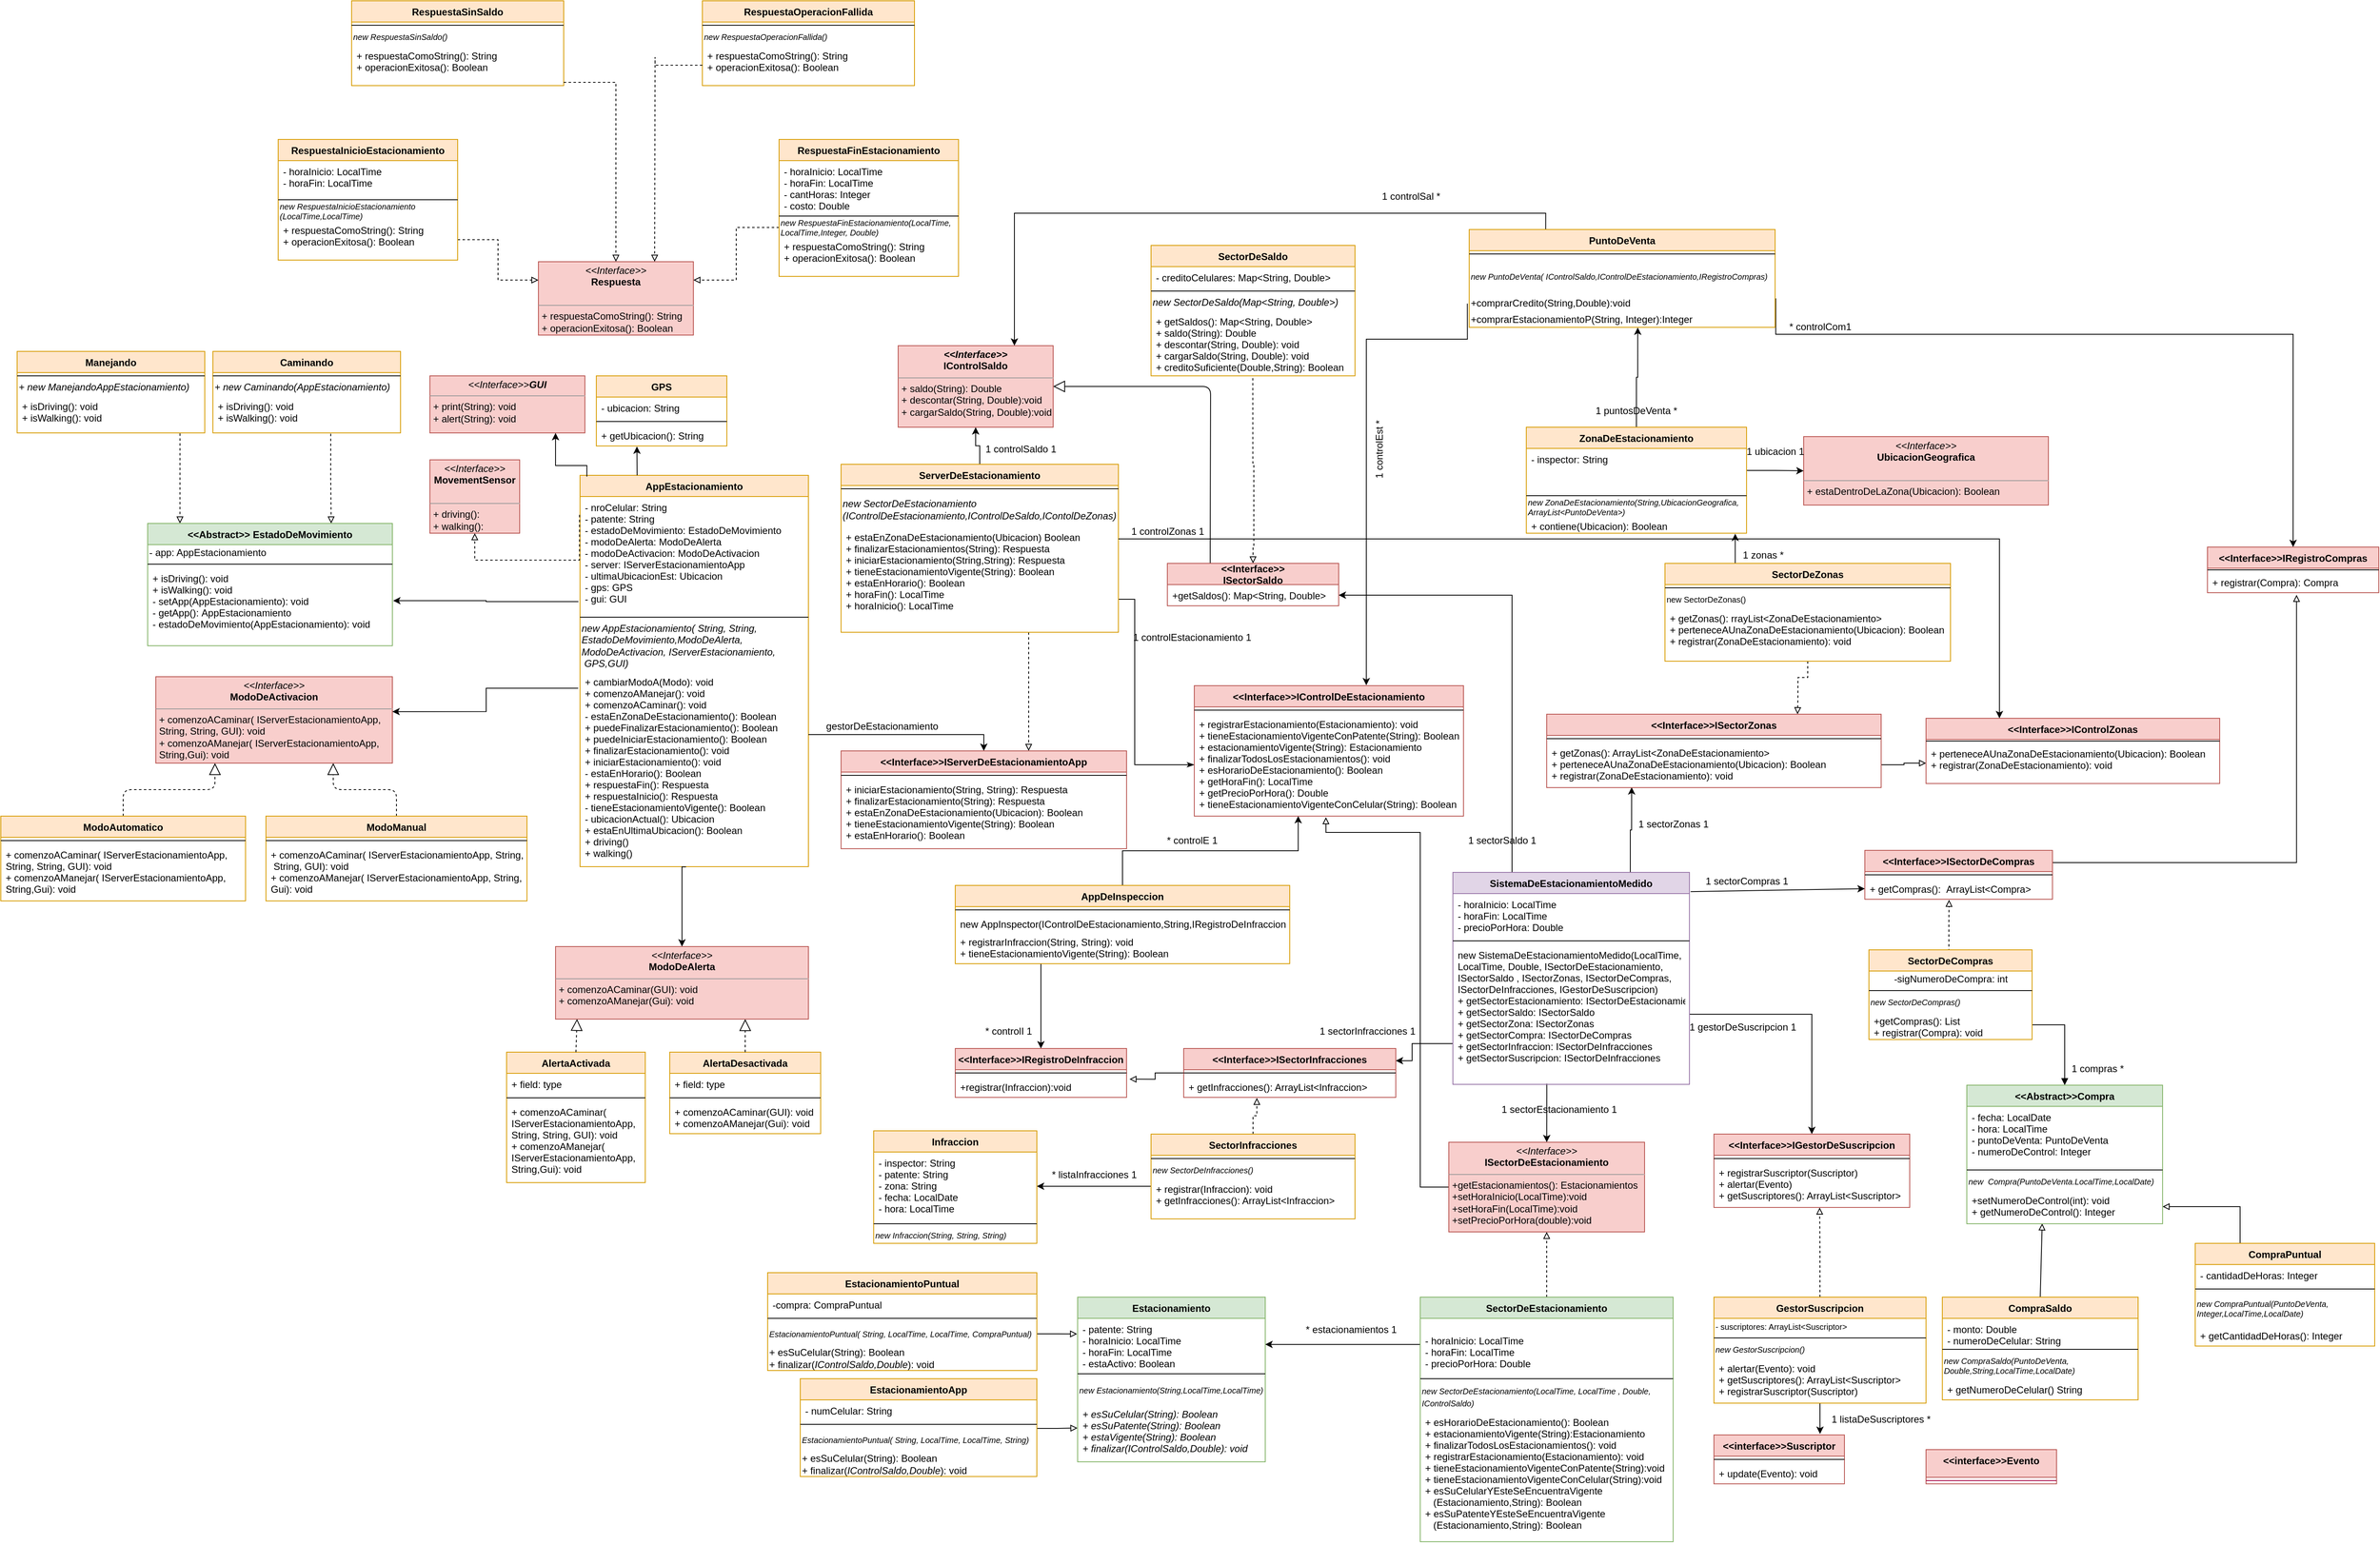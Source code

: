 <mxfile version="13.7.3" type="device"><diagram id="sJBsJQ03szdU_PX8ivCZ" name="Page-1"><mxGraphModel dx="3462" dy="567" grid="1" gridSize="10" guides="1" tooltips="1" connect="1" arrows="1" fold="1" page="1" pageScale="1" pageWidth="827" pageHeight="1169" math="0" shadow="0"><root><mxCell id="0"/><mxCell id="1" parent="0"/><mxCell id="6zLwe9-UfyuC97lmFaN8-122" value="RespuestaSinSaldo" style="swimlane;fontStyle=1;align=center;verticalAlign=top;childLayout=stackLayout;horizontal=1;startSize=26;horizontalStack=0;resizeParent=1;resizeParentMax=0;resizeLast=0;collapsible=1;marginBottom=0;fillColor=#ffe6cc;strokeColor=#d79b00;" parent="1" vertex="1"><mxGeometry x="-1890" y="300" width="260" height="104" as="geometry"/></mxCell><mxCell id="6zLwe9-UfyuC97lmFaN8-123" value="" style="line;strokeWidth=1;fillColor=none;align=left;verticalAlign=middle;spacingTop=-1;spacingLeft=3;spacingRight=3;rotatable=0;labelPosition=right;points=[];portConstraint=eastwest;" parent="6zLwe9-UfyuC97lmFaN8-122" vertex="1"><mxGeometry y="26" width="260" height="8" as="geometry"/></mxCell><mxCell id="6zLwe9-UfyuC97lmFaN8-124" value="new&amp;nbsp;&lt;span&gt;RespuestaSinSaldo(&lt;/span&gt;&lt;span&gt;)&lt;/span&gt;&lt;span&gt;&lt;br&gt;&lt;/span&gt;" style="text;html=1;strokeColor=none;fillColor=none;align=left;verticalAlign=middle;whiteSpace=wrap;rounded=0;fontSize=10;fontStyle=2" parent="6zLwe9-UfyuC97lmFaN8-122" vertex="1"><mxGeometry y="34" width="260" height="20" as="geometry"/></mxCell><mxCell id="6zLwe9-UfyuC97lmFaN8-125" value="+ respuestaComoString(): String&#10;+ operacionExitosa(): Boolean" style="text;strokeColor=none;fillColor=none;align=left;verticalAlign=top;spacingLeft=4;spacingRight=4;overflow=hidden;rotatable=0;points=[[0,0.5],[1,0.5]];portConstraint=eastwest;" parent="6zLwe9-UfyuC97lmFaN8-122" vertex="1"><mxGeometry y="54" width="260" height="50" as="geometry"/></mxCell><mxCell id="6zLwe9-UfyuC97lmFaN8-117" value="RespuestaOperacionFallida" style="swimlane;fontStyle=1;align=center;verticalAlign=top;childLayout=stackLayout;horizontal=1;startSize=26;horizontalStack=0;resizeParent=1;resizeParentMax=0;resizeLast=0;collapsible=1;marginBottom=0;fillColor=#ffe6cc;strokeColor=#d79b00;" parent="1" vertex="1"><mxGeometry x="-1460" y="300" width="260" height="104" as="geometry"/></mxCell><mxCell id="6zLwe9-UfyuC97lmFaN8-119" value="" style="line;strokeWidth=1;fillColor=none;align=left;verticalAlign=middle;spacingTop=-1;spacingLeft=3;spacingRight=3;rotatable=0;labelPosition=right;points=[];portConstraint=eastwest;" parent="6zLwe9-UfyuC97lmFaN8-117" vertex="1"><mxGeometry y="26" width="260" height="8" as="geometry"/></mxCell><mxCell id="6zLwe9-UfyuC97lmFaN8-120" value="new&amp;nbsp;&lt;span&gt;RespuestaOperacionFallida(&lt;/span&gt;&lt;span&gt;)&lt;/span&gt;&lt;span&gt;&lt;br&gt;&lt;/span&gt;" style="text;html=1;strokeColor=none;fillColor=none;align=left;verticalAlign=middle;whiteSpace=wrap;rounded=0;fontSize=10;fontStyle=2" parent="6zLwe9-UfyuC97lmFaN8-117" vertex="1"><mxGeometry y="34" width="260" height="20" as="geometry"/></mxCell><mxCell id="6zLwe9-UfyuC97lmFaN8-121" value="+ respuestaComoString(): String&#10;+ operacionExitosa(): Boolean" style="text;strokeColor=none;fillColor=none;align=left;verticalAlign=top;spacingLeft=4;spacingRight=4;overflow=hidden;rotatable=0;points=[[0,0.5],[1,0.5]];portConstraint=eastwest;" parent="6zLwe9-UfyuC97lmFaN8-117" vertex="1"><mxGeometry y="54" width="260" height="50" as="geometry"/></mxCell><mxCell id="jI97ojB-1Kd9GuKG2Bjo-25" value="&lt;p style=&quot;margin: 4px 0px 0px ; text-align: center&quot;&gt;&lt;i&gt;&amp;lt;&amp;lt;Interface&amp;gt;&amp;gt;&lt;/i&gt;&lt;br&gt;&lt;b&gt;UbicacionGeografica&lt;/b&gt;&lt;/p&gt;&lt;p style=&quot;margin: 0px 0px 0px 4px&quot;&gt;&lt;br&gt;&lt;/p&gt;&lt;hr size=&quot;1&quot;&gt;&lt;p style=&quot;margin: 0px 0px 0px 4px&quot;&gt;+ estaDentroDeLaZona(Ubicacion): Boolean&lt;/p&gt;" style="verticalAlign=top;align=left;overflow=fill;fontSize=12;fontFamily=Helvetica;html=1;fillColor=#f8cecc;strokeColor=#b85450;" parent="1" vertex="1"><mxGeometry x="-110" y="834.5" width="300" height="84" as="geometry"/></mxCell><mxCell id="u-O6eHx7naCWqYhZT4po-4" style="edgeStyle=orthogonalEdgeStyle;rounded=0;orthogonalLoop=1;jettySize=auto;html=1;exitX=-0.006;exitY=0.542;exitDx=0;exitDy=0;exitPerimeter=0;entryX=0.639;entryY=-0.003;entryDx=0;entryDy=0;entryPerimeter=0;" parent="1" source="66ApmTvg4tdu84lg67L_-1" target="jI97ojB-1Kd9GuKG2Bjo-63" edge="1"><mxGeometry relative="1" as="geometry"><mxPoint x="-596.1" y="602.22" as="sourcePoint"/><mxPoint x="-646" y="1140" as="targetPoint"/><Array as="points"><mxPoint x="-646" y="715"/></Array></mxGeometry></mxCell><mxCell id="u-O6eHx7naCWqYhZT4po-6" style="edgeStyle=orthogonalEdgeStyle;rounded=0;orthogonalLoop=1;jettySize=auto;html=1;entryX=0.5;entryY=0;entryDx=0;entryDy=0;exitX=1.002;exitY=0.226;exitDx=0;exitDy=0;exitPerimeter=0;" parent="1" source="66ApmTvg4tdu84lg67L_-1" target="jI97ojB-1Kd9GuKG2Bjo-85" edge="1"><mxGeometry relative="1" as="geometry"><mxPoint x="-318" y="996" as="sourcePoint"/><Array as="points"><mxPoint x="490" y="709"/></Array></mxGeometry></mxCell><mxCell id="jI97ojB-1Kd9GuKG2Bjo-60" style="rounded=0;orthogonalLoop=1;jettySize=auto;html=1;exitX=0.5;exitY=0;exitDx=0;exitDy=0;entryX=0.385;entryY=0.992;entryDx=0;entryDy=0;entryPerimeter=0;endArrow=block;endFill=0;" parent="1" source="jI97ojB-1Kd9GuKG2Bjo-52" target="jI97ojB-1Kd9GuKG2Bjo-49" edge="1"><mxGeometry relative="1" as="geometry"/></mxCell><mxCell id="jI97ojB-1Kd9GuKG2Bjo-61" style="rounded=0;orthogonalLoop=1;jettySize=auto;html=1;entryX=1;entryY=0.5;entryDx=0;entryDy=0;endArrow=block;endFill=0;exitX=0.25;exitY=0;exitDx=0;exitDy=0;edgeStyle=orthogonalEdgeStyle;" parent="1" source="jI97ojB-1Kd9GuKG2Bjo-56" target="jI97ojB-1Kd9GuKG2Bjo-49" edge="1"><mxGeometry relative="1" as="geometry"><mxPoint x="599" y="1650" as="sourcePoint"/><mxPoint x="520" y="1639" as="targetPoint"/></mxGeometry></mxCell><mxCell id="jI97ojB-1Kd9GuKG2Bjo-83" style="edgeStyle=orthogonalEdgeStyle;rounded=0;orthogonalLoop=1;jettySize=auto;html=1;exitX=1;exitY=0.5;exitDx=0;exitDy=0;entryX=-0.003;entryY=0.299;entryDx=0;entryDy=0;endArrow=block;endFill=0;entryPerimeter=0;" parent="1" source="6zLwe9-UfyuC97lmFaN8-31" target="jI97ojB-1Kd9GuKG2Bjo-72" edge="1"><mxGeometry relative="1" as="geometry"/></mxCell><mxCell id="jI97ojB-1Kd9GuKG2Bjo-84" style="edgeStyle=orthogonalEdgeStyle;rounded=0;orthogonalLoop=1;jettySize=auto;html=1;exitX=1;exitY=0;exitDx=0;exitDy=0;endArrow=block;endFill=0;entryX=-0.001;entryY=0.424;entryDx=0;entryDy=0;entryPerimeter=0;" parent="1" source="6zLwe9-UfyuC97lmFaN8-35" target="jI97ojB-1Kd9GuKG2Bjo-71" edge="1"><mxGeometry relative="1" as="geometry"><mxPoint x="-775" y="2185" as="sourcePoint"/><mxPoint x="-1000" y="2056" as="targetPoint"/><Array as="points"><mxPoint x="-1050" y="2051"/><mxPoint x="-1025" y="2051"/></Array></mxGeometry></mxCell><mxCell id="u-O6eHx7naCWqYhZT4po-5" value="1 controlEst *" style="text;html=1;strokeColor=none;fillColor=none;align=center;verticalAlign=middle;whiteSpace=wrap;rounded=0;rotation=-90;" parent="1" vertex="1"><mxGeometry x="-720" y="840" width="180" height="20" as="geometry"/></mxCell><mxCell id="nFCeuu3Kl3FyZCxBBzb0-33" value="AppEstacionamiento" style="swimlane;fontStyle=1;align=center;verticalAlign=top;childLayout=stackLayout;horizontal=1;startSize=26;horizontalStack=0;resizeParent=1;resizeParentMax=0;resizeLast=0;collapsible=1;marginBottom=0;fillColor=#ffe6cc;strokeColor=#d79b00;" parent="1" vertex="1"><mxGeometry x="-1610" y="882" width="280" height="480" as="geometry"/></mxCell><mxCell id="nFCeuu3Kl3FyZCxBBzb0-34" value="- nroCelular: String &#10;&#9;- patente: String &#10;&#9;- estadoDeMovimiento: EstadoDeMovimiento &#10;&#9;- modoDeAlerta: ModoDeAlerta &#10;&#9;- modoDeActivacion: ModoDeActivacion &#10;&#9;- server: IServerEstacionamientoApp &#10;&#9;- ultimaUbicacionEst: Ubicacion &#10;&#9;- gps: GPS &#10;&#9;- gui: GUI " style="text;strokeColor=none;fillColor=none;align=left;verticalAlign=top;spacingLeft=4;spacingRight=4;overflow=hidden;rotatable=0;points=[[0,0.5],[1,0.5]];portConstraint=eastwest;" parent="nFCeuu3Kl3FyZCxBBzb0-33" vertex="1"><mxGeometry y="26" width="280" height="144" as="geometry"/></mxCell><mxCell id="nFCeuu3Kl3FyZCxBBzb0-35" value="" style="line;strokeWidth=1;fillColor=none;align=left;verticalAlign=middle;spacingTop=-1;spacingLeft=3;spacingRight=3;rotatable=0;labelPosition=right;points=[];portConstraint=eastwest;" parent="nFCeuu3Kl3FyZCxBBzb0-33" vertex="1"><mxGeometry y="170" width="280" height="8" as="geometry"/></mxCell><mxCell id="6zLwe9-UfyuC97lmFaN8-26" value="new AppEstacionamiento(&amp;nbsp;&lt;span&gt;String,&amp;nbsp;&lt;/span&gt;&lt;span&gt;String,&amp;nbsp;&lt;br&gt;&lt;/span&gt;&lt;span&gt;EstadoDeMovimiento,ModoDeAlerta,&lt;br&gt;ModoDeActivacion, IServerEstacionamiento,&lt;br&gt;&amp;nbsp;&lt;/span&gt;&lt;span&gt;GPS,&lt;/span&gt;&lt;span&gt;GUI)&amp;nbsp;&lt;/span&gt;&lt;span&gt;&lt;br&gt;&lt;/span&gt;" style="text;html=1;strokeColor=none;fillColor=none;align=left;verticalAlign=middle;whiteSpace=wrap;rounded=0;fontStyle=2" parent="nFCeuu3Kl3FyZCxBBzb0-33" vertex="1"><mxGeometry y="178" width="280" height="62" as="geometry"/></mxCell><mxCell id="nFCeuu3Kl3FyZCxBBzb0-36" value="+ cambiarModoA(Modo): void&#10;+ comenzoAManejar(): void&#10;+ comenzoACaminar(): void&#10;- estaEnZonaDeEstacionamiento(): Boolean&#10;+ puedeFinalizarEstacionamiento(): Boolean&#10;+ puedeIniciarEstacionamiento(): Boolean&#10;+ finalizarEstacionamiento(): void&#10;+ iniciarEstacionamiento(): void&#10;- estaEnHorario(): Boolean&#10;+ respuestaFin(): Respuesta&#10;+ respuestaInicio(): Respuesta&#10;- tieneEstacionamientoVigente(): Boolean&#10;- ubicacionActual(): Ubicacion&#10;+ estaEnUltimaUbicacion(): Boolean&#10;+ driving()&#10;+ walking()" style="text;strokeColor=none;fillColor=none;align=left;verticalAlign=top;spacingLeft=4;spacingRight=4;overflow=hidden;rotatable=0;points=[[0,0.5],[1,0.5]];portConstraint=eastwest;" parent="nFCeuu3Kl3FyZCxBBzb0-33" vertex="1"><mxGeometry y="240" width="280" height="240" as="geometry"/></mxCell><mxCell id="y96NoRxNzAkjCcuKPyQK-37" value="AlertaDesactivada" style="swimlane;fontStyle=1;align=center;verticalAlign=top;childLayout=stackLayout;horizontal=1;startSize=26;horizontalStack=0;resizeParent=1;resizeParentMax=0;resizeLast=0;collapsible=1;marginBottom=0;fillColor=#ffe6cc;strokeColor=#d79b00;" parent="1" vertex="1"><mxGeometry x="-1500" y="1589.5" width="185" height="100" as="geometry"/></mxCell><mxCell id="y96NoRxNzAkjCcuKPyQK-38" value="+ field: type" style="text;strokeColor=none;fillColor=none;align=left;verticalAlign=top;spacingLeft=4;spacingRight=4;overflow=hidden;rotatable=0;points=[[0,0.5],[1,0.5]];portConstraint=eastwest;" parent="y96NoRxNzAkjCcuKPyQK-37" vertex="1"><mxGeometry y="26" width="185" height="26" as="geometry"/></mxCell><mxCell id="y96NoRxNzAkjCcuKPyQK-39" value="" style="line;strokeWidth=1;fillColor=none;align=left;verticalAlign=middle;spacingTop=-1;spacingLeft=3;spacingRight=3;rotatable=0;labelPosition=right;points=[];portConstraint=eastwest;" parent="y96NoRxNzAkjCcuKPyQK-37" vertex="1"><mxGeometry y="52" width="185" height="8" as="geometry"/></mxCell><mxCell id="y96NoRxNzAkjCcuKPyQK-40" value="+ comenzoACaminar(GUI): void&#10;+ comenzoAManejar(Gui): void" style="text;strokeColor=none;fillColor=none;align=left;verticalAlign=top;spacingLeft=4;spacingRight=4;overflow=hidden;rotatable=0;points=[[0,0.5],[1,0.5]];portConstraint=eastwest;" parent="y96NoRxNzAkjCcuKPyQK-37" vertex="1"><mxGeometry y="60" width="185" height="40" as="geometry"/></mxCell><mxCell id="y96NoRxNzAkjCcuKPyQK-33" value="AlertaActivada" style="swimlane;fontStyle=1;align=center;verticalAlign=top;childLayout=stackLayout;horizontal=1;startSize=26;horizontalStack=0;resizeParent=1;resizeParentMax=0;resizeLast=0;collapsible=1;marginBottom=0;fillColor=#ffe6cc;strokeColor=#d79b00;" parent="1" vertex="1"><mxGeometry x="-1700" y="1589.5" width="170" height="160" as="geometry"/></mxCell><mxCell id="y96NoRxNzAkjCcuKPyQK-34" value="+ field: type" style="text;strokeColor=none;fillColor=none;align=left;verticalAlign=top;spacingLeft=4;spacingRight=4;overflow=hidden;rotatable=0;points=[[0,0.5],[1,0.5]];portConstraint=eastwest;" parent="y96NoRxNzAkjCcuKPyQK-33" vertex="1"><mxGeometry y="26" width="170" height="26" as="geometry"/></mxCell><mxCell id="y96NoRxNzAkjCcuKPyQK-35" value="" style="line;strokeWidth=1;fillColor=none;align=left;verticalAlign=middle;spacingTop=-1;spacingLeft=3;spacingRight=3;rotatable=0;labelPosition=right;points=[];portConstraint=eastwest;" parent="y96NoRxNzAkjCcuKPyQK-33" vertex="1"><mxGeometry y="52" width="170" height="8" as="geometry"/></mxCell><mxCell id="y96NoRxNzAkjCcuKPyQK-36" value="+ comenzoACaminar(&#10;IServerEstacionamientoApp,&#10;String, String, GUI): void&#10;+ comenzoAManejar(&#10;IServerEstacionamientoApp,&#10;String,Gui): void" style="text;strokeColor=none;fillColor=none;align=left;verticalAlign=top;spacingLeft=4;spacingRight=4;overflow=hidden;rotatable=0;points=[[0,0.5],[1,0.5]];portConstraint=eastwest;" parent="y96NoRxNzAkjCcuKPyQK-33" vertex="1"><mxGeometry y="60" width="170" height="100" as="geometry"/></mxCell><mxCell id="u-O6eHx7naCWqYhZT4po-19" value="* estacionamientos 1" style="text;html=1;align=center;verticalAlign=middle;resizable=0;points=[];autosize=1;" parent="1" vertex="1"><mxGeometry x="-730" y="1920" width="130" height="20" as="geometry"/></mxCell><mxCell id="u-O6eHx7naCWqYhZT4po-26" value="1 compras *" style="text;html=1;align=center;verticalAlign=middle;resizable=0;points=[];autosize=1;" parent="1" vertex="1"><mxGeometry x="210" y="1600" width="80" height="20" as="geometry"/></mxCell><mxCell id="66ApmTvg4tdu84lg67L_-7" value="gestorDeEstacionamiento" style="text;html=1;align=center;verticalAlign=middle;resizable=0;points=[];autosize=1;rotation=0;" parent="1" vertex="1"><mxGeometry x="-1315" y="1180" width="150" height="20" as="geometry"/></mxCell><mxCell id="66ApmTvg4tdu84lg67L_-15" style="edgeStyle=orthogonalEdgeStyle;rounded=0;orthogonalLoop=1;jettySize=auto;html=1;exitX=0.5;exitY=0;exitDx=0;exitDy=0;entryX=0.5;entryY=1;entryDx=0;entryDy=0;" parent="1" source="mtGPVqWLnjsMz8NYXuP4-5" target="E_nsLnTYUOH7iTFR9lk5-5" edge="1"><mxGeometry relative="1" as="geometry"><mxPoint x="-990" y="1108.5" as="sourcePoint"/><mxPoint x="-949.98" y="776.24" as="targetPoint"/></mxGeometry></mxCell><mxCell id="66ApmTvg4tdu84lg67L_-19" value="" style="endArrow=block;endFill=0;endSize=12;html=1;entryX=1;entryY=0.5;entryDx=0;entryDy=0;exitX=0.25;exitY=0;exitDx=0;exitDy=0;edgeStyle=orthogonalEdgeStyle;" parent="1" source="oDnAofpqo2Jm_5WkGjI8-10" target="E_nsLnTYUOH7iTFR9lk5-5" edge="1"><mxGeometry width="160" relative="1" as="geometry"><mxPoint x="-939" y="698.5" as="sourcePoint"/><mxPoint x="-880" y="998.5" as="targetPoint"/><Array as="points"><mxPoint x="-837" y="970"/><mxPoint x="-837" y="773"/></Array></mxGeometry></mxCell><mxCell id="66ApmTvg4tdu84lg67L_-29" style="edgeStyle=orthogonalEdgeStyle;rounded=0;orthogonalLoop=1;jettySize=auto;html=1;exitX=1;exitY=0.25;exitDx=0;exitDy=0;endArrow=block;endFill=0;entryX=0.52;entryY=1.101;entryDx=0;entryDy=0;entryPerimeter=0;" parent="1" source="66ApmTvg4tdu84lg67L_-35" target="u-O6eHx7naCWqYhZT4po-27" edge="1"><mxGeometry relative="1" as="geometry"><mxPoint x="180" y="1039" as="targetPoint"/><mxPoint x="180" y="1088" as="sourcePoint"/><Array as="points"><mxPoint x="494" y="1357"/></Array></mxGeometry></mxCell><mxCell id="66ApmTvg4tdu84lg67L_-39" style="edgeStyle=orthogonalEdgeStyle;rounded=0;orthogonalLoop=1;jettySize=auto;html=1;entryX=0.5;entryY=0;entryDx=0;entryDy=0;endArrow=block;endFill=1;exitX=1;exitY=0.5;exitDx=0;exitDy=0;" parent="1" source="oDnAofpqo2Jm_5WkGjI8-4" target="jI97ojB-1Kd9GuKG2Bjo-46" edge="1"><mxGeometry relative="1" as="geometry"><mxPoint x="500" y="1390" as="sourcePoint"/></mxGeometry></mxCell><mxCell id="nFCeuu3Kl3FyZCxBBzb0-2" value="" style="endArrow=classic;html=1;exitX=1.005;exitY=0.091;exitDx=0;exitDy=0;entryX=0;entryY=0.5;entryDx=0;entryDy=0;exitPerimeter=0;" parent="1" source="jI97ojB-1Kd9GuKG2Bjo-1" target="66ApmTvg4tdu84lg67L_-38" edge="1"><mxGeometry width="50" height="50" relative="1" as="geometry"><mxPoint x="30" y="1281" as="sourcePoint"/><mxPoint x="116.01" y="1332" as="targetPoint"/></mxGeometry></mxCell><mxCell id="nFCeuu3Kl3FyZCxBBzb0-6" value="" style="endArrow=classic;html=1;exitX=0.397;exitY=0.995;exitDx=0;exitDy=0;exitPerimeter=0;" parent="1" source="jI97ojB-1Kd9GuKG2Bjo-4" target="oDnAofpqo2Jm_5WkGjI8-6" edge="1"><mxGeometry width="50" height="50" relative="1" as="geometry"><mxPoint x="-500.84" y="1373.112" as="sourcePoint"/><mxPoint x="-310" y="1329" as="targetPoint"/></mxGeometry></mxCell><mxCell id="nFCeuu3Kl3FyZCxBBzb0-8" value="1 puntosDeVenta *" style="text;html=1;strokeColor=none;fillColor=none;align=center;verticalAlign=middle;whiteSpace=wrap;rounded=0;rotation=0;" parent="1" vertex="1"><mxGeometry x="-370" y="793" width="110" height="20" as="geometry"/></mxCell><mxCell id="mtGPVqWLnjsMz8NYXuP4-24" style="edgeStyle=orthogonalEdgeStyle;rounded=0;orthogonalLoop=1;jettySize=auto;html=1;exitX=0.25;exitY=0;exitDx=0;exitDy=0;endArrow=classic;endFill=1;entryX=0.75;entryY=0;entryDx=0;entryDy=0;" parent="1" source="jI97ojB-1Kd9GuKG2Bjo-36" target="E_nsLnTYUOH7iTFR9lk5-5" edge="1"><mxGeometry relative="1" as="geometry"><mxPoint x="-740" y="466" as="targetPoint"/><mxPoint x="-630" y="547" as="sourcePoint"/></mxGeometry></mxCell><mxCell id="E_nsLnTYUOH7iTFR9lk5-6" style="edgeStyle=orthogonalEdgeStyle;rounded=0;orthogonalLoop=1;jettySize=auto;html=1;entryX=0.5;entryY=0;entryDx=0;entryDy=0;endArrow=block;endFill=0;dashed=1;exitX=0.499;exitY=1.034;exitDx=0;exitDy=0;exitPerimeter=0;" parent="1" source="u-O6eHx7naCWqYhZT4po-23" target="oDnAofpqo2Jm_5WkGjI8-10" edge="1"><mxGeometry relative="1" as="geometry"><Array as="points"><mxPoint x="-785" y="867"/><mxPoint x="-784" y="867"/><mxPoint x="-784" y="970"/><mxPoint x="-785" y="970"/></Array></mxGeometry></mxCell><mxCell id="y96NoRxNzAkjCcuKPyQK-53" style="edgeStyle=orthogonalEdgeStyle;rounded=0;orthogonalLoop=1;jettySize=auto;html=1;entryX=0.5;entryY=1;entryDx=0;entryDy=0;endArrow=block;endFill=0;exitX=-0.002;exitY=0.156;exitDx=0;exitDy=0;exitPerimeter=0;dashed=1;" parent="1" source="nFCeuu3Kl3FyZCxBBzb0-34" target="y96NoRxNzAkjCcuKPyQK-25" edge="1"><mxGeometry relative="1" as="geometry"><Array as="points"><mxPoint x="-1739" y="986"/></Array></mxGeometry></mxCell><mxCell id="E_nsLnTYUOH7iTFR9lk5-12" style="edgeStyle=orthogonalEdgeStyle;rounded=0;orthogonalLoop=1;jettySize=auto;html=1;endArrow=block;endFill=0;dashed=1;" parent="1" source="mtGPVqWLnjsMz8NYXuP4-5" target="66ApmTvg4tdu84lg67L_-9" edge="1"><mxGeometry relative="1" as="geometry"><mxPoint x="-870" y="1190" as="targetPoint"/><Array as="points"><mxPoint x="-1060" y="1140"/><mxPoint x="-1060" y="1140"/></Array></mxGeometry></mxCell><mxCell id="oDnAofpqo2Jm_5WkGjI8-5" style="edgeStyle=orthogonalEdgeStyle;rounded=0;orthogonalLoop=1;jettySize=auto;html=1;dashed=1;endArrow=block;endFill=0;exitX=0.5;exitY=0;exitDx=0;exitDy=0;entryX=0.449;entryY=1.026;entryDx=0;entryDy=0;entryPerimeter=0;" parent="1" source="oDnAofpqo2Jm_5WkGjI8-1" target="66ApmTvg4tdu84lg67L_-38" edge="1"><mxGeometry relative="1" as="geometry"><mxPoint x="544" y="1330" as="targetPoint"/><mxPoint x="369" y="1430" as="sourcePoint"/><Array as="points"><mxPoint x="68" y="1464"/><mxPoint x="68" y="1430"/></Array></mxGeometry></mxCell><mxCell id="oDnAofpqo2Jm_5WkGjI8-7" style="edgeStyle=orthogonalEdgeStyle;rounded=0;orthogonalLoop=1;jettySize=auto;html=1;exitX=0;exitY=0.5;exitDx=0;exitDy=0;endArrow=block;endFill=0;entryX=0.489;entryY=1.011;entryDx=0;entryDy=0;entryPerimeter=0;" parent="1" source="oDnAofpqo2Jm_5WkGjI8-6" target="jI97ojB-1Kd9GuKG2Bjo-40" edge="1"><mxGeometry relative="1" as="geometry"><mxPoint x="-551" y="1260" as="targetPoint"/><Array as="points"><mxPoint x="-580" y="1755"/><mxPoint x="-580" y="1320"/><mxPoint x="-696" y="1320"/></Array></mxGeometry></mxCell><mxCell id="6zLwe9-UfyuC97lmFaN8-86" style="edgeStyle=orthogonalEdgeStyle;rounded=0;orthogonalLoop=1;jettySize=auto;html=1;endArrow=block;endFill=0;fontSize=10;dashed=1;exitX=0.5;exitY=0;exitDx=0;exitDy=0;" parent="1" source="66ApmTvg4tdu84lg67L_-20" target="oDnAofpqo2Jm_5WkGjI8-6" edge="1"><mxGeometry relative="1" as="geometry"><Array as="points"/><mxPoint x="-400" y="1850" as="targetPoint"/></mxGeometry></mxCell><mxCell id="oDnAofpqo2Jm_5WkGjI8-6" value="&lt;p style=&quot;margin: 4px 0px 0px ; text-align: center&quot;&gt;&lt;i&gt;&amp;lt;&amp;lt;Interface&amp;gt;&amp;gt;&lt;/i&gt;&lt;br&gt;&lt;b&gt;ISectorDeEstacionamiento&lt;/b&gt;&lt;/p&gt;&lt;hr size=&quot;1&quot;&gt;&lt;p style=&quot;margin: 0px 0px 0px 4px&quot;&gt;+getEstacionamientos(): Estacionamientos&lt;/p&gt;&lt;p style=&quot;margin: 0px 0px 0px 4px&quot;&gt;+setHoraInicio(LocalTime):void&lt;br&gt;&lt;/p&gt;&lt;p style=&quot;margin: 0px 0px 0px 4px&quot;&gt;+setHoraFin(LocalTime):void&lt;br&gt;&lt;/p&gt;&lt;p style=&quot;margin: 0px 0px 0px 4px&quot;&gt;+setPrecioPorHora(double):void&lt;br&gt;&lt;/p&gt;&lt;p style=&quot;margin: 0px 0px 0px 4px&quot;&gt;&lt;br&gt;&lt;/p&gt;" style="verticalAlign=top;align=left;overflow=fill;fontSize=12;fontFamily=Helvetica;html=1;fillColor=#f8cecc;strokeColor=#b85450;" parent="1" vertex="1"><mxGeometry x="-545" y="1700" width="240" height="110" as="geometry"/></mxCell><mxCell id="oDnAofpqo2Jm_5WkGjI8-46" value="* listaInfracciones 1" style="text;html=1;align=center;verticalAlign=middle;resizable=0;points=[];autosize=1;" parent="1" vertex="1"><mxGeometry x="-1040" y="1730" width="120" height="20" as="geometry"/></mxCell><mxCell id="oDnAofpqo2Jm_5WkGjI8-47" value="1 sectorInfracciones 1" style="text;html=1;align=center;verticalAlign=middle;resizable=0;points=[];autosize=1;" parent="1" vertex="1"><mxGeometry x="-710" y="1554" width="130" height="20" as="geometry"/></mxCell><mxCell id="E_nsLnTYUOH7iTFR9lk5-5" value="&lt;p style=&quot;margin: 0px ; margin-top: 4px ; text-align: center&quot;&gt;&lt;b&gt;&lt;i&gt;&amp;lt;&amp;lt;Interface&amp;gt;&amp;gt;&lt;/i&gt;&lt;br&gt;IControlSaldo&lt;/b&gt;&lt;br&gt;&lt;/p&gt;&lt;hr size=&quot;1&quot;&gt;&lt;p style=&quot;margin: 0px ; margin-left: 4px&quot;&gt;+ saldo(String): Double&lt;/p&gt;&lt;p style=&quot;margin: 0px ; margin-left: 4px&quot;&gt;&lt;span&gt;+ descontar(String, Double):void&lt;/span&gt;&lt;/p&gt;&lt;p style=&quot;margin: 0px ; margin-left: 4px&quot;&gt;+ cargarSaldo(String, Double):void&lt;/p&gt;&lt;p style=&quot;margin: 0px ; margin-left: 4px&quot;&gt;&lt;span&gt;&lt;/span&gt;&lt;/p&gt;" style="verticalAlign=top;align=left;overflow=fill;fontSize=12;fontFamily=Helvetica;html=1;fillColor=#f8cecc;strokeColor=#b85450;" parent="1" vertex="1"><mxGeometry x="-1220" y="723" width="190" height="100" as="geometry"/></mxCell><mxCell id="E_nsLnTYUOH7iTFR9lk5-11" style="edgeStyle=orthogonalEdgeStyle;rounded=0;orthogonalLoop=1;jettySize=auto;html=1;exitX=1;exitY=0.5;exitDx=0;exitDy=0;entryX=0;entryY=0.5;entryDx=0;entryDy=0;endArrow=classicThin;endFill=1;" parent="1" source="mtGPVqWLnjsMz8NYXuP4-8" target="jI97ojB-1Kd9GuKG2Bjo-40" edge="1"><mxGeometry relative="1" as="geometry"><Array as="points"><mxPoint x="-930" y="1034"/><mxPoint x="-930" y="1237"/></Array></mxGeometry></mxCell><mxCell id="E_nsLnTYUOH7iTFR9lk5-30" style="edgeStyle=orthogonalEdgeStyle;rounded=0;orthogonalLoop=1;jettySize=auto;html=1;exitX=0.5;exitY=1;exitDx=0;exitDy=0;entryX=0.75;entryY=0;entryDx=0;entryDy=0;dashed=1;endArrow=block;endFill=0;" parent="1" source="E_nsLnTYUOH7iTFR9lk5-24" target="E_nsLnTYUOH7iTFR9lk5-16" edge="1"><mxGeometry relative="1" as="geometry"><Array as="points"><mxPoint x="-117" y="1130"/><mxPoint x="-117" y="1153"/><mxPoint x="-117" y="1153"/></Array></mxGeometry></mxCell><mxCell id="y96NoRxNzAkjCcuKPyQK-5" value="&lt;p style=&quot;margin: 4px 0px 0px ; text-align: center&quot;&gt;&lt;i&gt;&amp;lt;&amp;lt;Interface&amp;gt;&amp;gt;&lt;/i&gt;&lt;br&gt;&lt;b&gt;ModoDeActivacion&lt;/b&gt;&lt;/p&gt;&lt;hr size=&quot;1&quot;&gt;&lt;p style=&quot;margin: 0px 0px 0px 4px&quot;&gt;+ comenzoACaminar( IServerEstacionamientoApp,&lt;br style=&quot;padding: 0px ; margin: 0px&quot;&gt;String, String, GUI): void&lt;br style=&quot;padding: 0px ; margin: 0px&quot;&gt;+ comenzoAManejar( IServerEstacionamientoApp,&lt;br style=&quot;padding: 0px ; margin: 0px&quot;&gt;String,Gui): void&lt;br&gt;&lt;/p&gt;&lt;p style=&quot;margin: 0px 0px 0px 4px&quot;&gt;&lt;/p&gt;" style="verticalAlign=top;align=left;overflow=fill;fontSize=12;fontFamily=Helvetica;html=1;fillColor=#f8cecc;strokeColor=#b85450;" parent="1" vertex="1"><mxGeometry x="-2130" y="1129" width="290" height="106" as="geometry"/></mxCell><mxCell id="y96NoRxNzAkjCcuKPyQK-24" style="edgeStyle=orthogonalEdgeStyle;rounded=0;orthogonalLoop=1;jettySize=auto;html=1;entryX=1;entryY=0.404;entryDx=0;entryDy=0;entryPerimeter=0;exitX=-0.008;exitY=0.088;exitDx=0;exitDy=0;exitPerimeter=0;" parent="1" source="nFCeuu3Kl3FyZCxBBzb0-36" target="y96NoRxNzAkjCcuKPyQK-5" edge="1"><mxGeometry relative="1" as="geometry"/></mxCell><mxCell id="y96NoRxNzAkjCcuKPyQK-25" value="&lt;p style=&quot;margin: 4px 0px 0px ; text-align: center&quot;&gt;&lt;i&gt;&amp;lt;&amp;lt;Interface&amp;gt;&amp;gt;&lt;/i&gt;&lt;br&gt;&lt;/p&gt;&lt;div style=&quot;text-align: center&quot;&gt;&lt;span&gt;&lt;b&gt;MovementSensor&lt;/b&gt;&lt;/span&gt;&lt;/div&gt;&lt;p style=&quot;margin: 0px 0px 0px 4px&quot;&gt;&lt;br&gt;&lt;/p&gt;&lt;hr size=&quot;1&quot;&gt;&lt;p style=&quot;margin: 0px 0px 0px 4px&quot;&gt;+ driving():&amp;nbsp;&lt;br&gt;+ walking():&amp;nbsp;&lt;/p&gt;" style="verticalAlign=top;align=left;overflow=fill;fontSize=12;fontFamily=Helvetica;html=1;fillColor=#f8cecc;strokeColor=#b85450;" parent="1" vertex="1"><mxGeometry x="-1794" y="863" width="110" height="90" as="geometry"/></mxCell><mxCell id="y96NoRxNzAkjCcuKPyQK-32" value="&lt;p style=&quot;margin: 4px 0px 0px ; text-align: center&quot;&gt;&lt;i&gt;&amp;lt;&amp;lt;Interface&amp;gt;&amp;gt;&lt;/i&gt;&lt;br&gt;&lt;b&gt;ModoDeAlerta&lt;/b&gt;&lt;/p&gt;&lt;hr size=&quot;1&quot;&gt;&lt;p style=&quot;margin: 0px 0px 0px 4px&quot;&gt;+ comenzoACaminar(GUI): void&lt;br&gt;&lt;/p&gt;&lt;p style=&quot;margin: 0px 0px 0px 4px&quot;&gt;+ comenzoAManejar(Gui): void&lt;/p&gt;" style="verticalAlign=top;align=left;overflow=fill;fontSize=12;fontFamily=Helvetica;html=1;fillColor=#f8cecc;strokeColor=#b85450;" parent="1" vertex="1"><mxGeometry x="-1640" y="1460" width="310" height="89" as="geometry"/></mxCell><mxCell id="y96NoRxNzAkjCcuKPyQK-47" value="" style="endArrow=block;endSize=12;dashed=1;html=1;exitX=0.5;exitY=0;exitDx=0;exitDy=0;entryX=0.085;entryY=0.998;entryDx=0;entryDy=0;endFill=0;entryPerimeter=0;" parent="1" source="y96NoRxNzAkjCcuKPyQK-33" target="y96NoRxNzAkjCcuKPyQK-32" edge="1"><mxGeometry width="160" relative="1" as="geometry"><mxPoint x="-1770" y="1565.5" as="sourcePoint"/><mxPoint x="-1610" y="1565.5" as="targetPoint"/></mxGeometry></mxCell><mxCell id="y96NoRxNzAkjCcuKPyQK-48" value="" style="endArrow=block;endSize=12;dashed=1;html=1;exitX=0.5;exitY=0;exitDx=0;exitDy=0;entryX=0.75;entryY=1;entryDx=0;entryDy=0;endFill=0;" parent="1" source="y96NoRxNzAkjCcuKPyQK-37" target="y96NoRxNzAkjCcuKPyQK-32" edge="1"><mxGeometry width="160" relative="1" as="geometry"><mxPoint x="-1770" y="1565.5" as="sourcePoint"/><mxPoint x="-1610" y="1565.5" as="targetPoint"/></mxGeometry></mxCell><mxCell id="y96NoRxNzAkjCcuKPyQK-49" value="" style="endArrow=block;endSize=12;dashed=1;html=1;exitX=0.5;exitY=0;exitDx=0;exitDy=0;entryX=0.25;entryY=1;entryDx=0;entryDy=0;endFill=0;edgeStyle=orthogonalEdgeStyle;" parent="1" source="y96NoRxNzAkjCcuKPyQK-10" target="y96NoRxNzAkjCcuKPyQK-5" edge="1"><mxGeometry width="160" relative="1" as="geometry"><mxPoint x="-1980" y="992" as="sourcePoint"/><mxPoint x="-1702.5" y="1343.5" as="targetPoint"/></mxGeometry></mxCell><mxCell id="y96NoRxNzAkjCcuKPyQK-50" value="" style="endArrow=block;endSize=12;dashed=1;html=1;exitX=0.5;exitY=0;exitDx=0;exitDy=0;entryX=0.75;entryY=1;entryDx=0;entryDy=0;endFill=0;edgeStyle=orthogonalEdgeStyle;" parent="1" source="y96NoRxNzAkjCcuKPyQK-6" target="y96NoRxNzAkjCcuKPyQK-5" edge="1"><mxGeometry width="160" relative="1" as="geometry"><mxPoint x="-1970" y="1224" as="sourcePoint"/><mxPoint x="-1692.5" y="1353.5" as="targetPoint"/></mxGeometry></mxCell><mxCell id="6zLwe9-UfyuC97lmFaN8-1" value="&lt;p style=&quot;margin: 0px ; margin-top: 4px ; text-align: center&quot;&gt;&lt;i&gt;&amp;lt;&amp;lt;Interface&amp;gt;&amp;gt;&lt;b&gt;GUI&lt;/b&gt;&lt;/i&gt;&lt;/p&gt;&lt;hr size=&quot;1&quot;&gt;&lt;p style=&quot;margin: 0px ; margin-left: 4px&quot;&gt;+ print(String): void&lt;/p&gt;&lt;p style=&quot;margin: 0px ; margin-left: 4px&quot;&gt;+ alert(String): void&lt;/p&gt;" style="verticalAlign=top;align=left;overflow=fill;fontSize=12;fontFamily=Helvetica;html=1;fillColor=#f8cecc;strokeColor=#b85450;" parent="1" vertex="1"><mxGeometry x="-1794" y="760" width="190" height="70" as="geometry"/></mxCell><mxCell id="6zLwe9-UfyuC97lmFaN8-2" style="edgeStyle=orthogonalEdgeStyle;rounded=0;orthogonalLoop=1;jettySize=auto;html=1;endArrow=classic;endFill=1;exitX=0.03;exitY=0.003;exitDx=0;exitDy=0;exitPerimeter=0;" parent="1" source="nFCeuu3Kl3FyZCxBBzb0-33" edge="1"><mxGeometry relative="1" as="geometry"><Array as="points"><mxPoint x="-1602" y="870"/><mxPoint x="-1640" y="870"/></Array><mxPoint x="-1427" y="938" as="sourcePoint"/><mxPoint x="-1640" y="830" as="targetPoint"/></mxGeometry></mxCell><mxCell id="6zLwe9-UfyuC97lmFaN8-23" style="edgeStyle=orthogonalEdgeStyle;rounded=0;orthogonalLoop=1;jettySize=auto;html=1;exitX=0.628;exitY=1.022;exitDx=0;exitDy=0;entryX=0.75;entryY=0;entryDx=0;entryDy=0;endArrow=block;endFill=0;exitPerimeter=0;dashed=1;" parent="1" source="6zLwe9-UfyuC97lmFaN8-9" target="6zLwe9-UfyuC97lmFaN8-3" edge="1"><mxGeometry relative="1" as="geometry"><mxPoint x="-1964" y="675" as="sourcePoint"/><mxPoint x="-1916.5" y="640" as="targetPoint"/></mxGeometry></mxCell><mxCell id="6zLwe9-UfyuC97lmFaN8-24" style="edgeStyle=orthogonalEdgeStyle;rounded=0;orthogonalLoop=1;jettySize=auto;html=1;exitX=0.868;exitY=1.013;exitDx=0;exitDy=0;entryX=0.132;entryY=0;entryDx=0;entryDy=0;endArrow=block;endFill=0;exitPerimeter=0;entryPerimeter=0;dashed=1;" parent="1" source="6zLwe9-UfyuC97lmFaN8-17" target="6zLwe9-UfyuC97lmFaN8-3" edge="1"><mxGeometry relative="1" as="geometry"><mxPoint x="-1954" y="685" as="sourcePoint"/><mxPoint x="-1906.5" y="650" as="targetPoint"/></mxGeometry></mxCell><mxCell id="6zLwe9-UfyuC97lmFaN8-101" style="edgeStyle=orthogonalEdgeStyle;rounded=0;orthogonalLoop=1;jettySize=auto;html=1;exitX=0.25;exitY=0;exitDx=0;exitDy=0;entryX=0.311;entryY=1.024;entryDx=0;entryDy=0;entryPerimeter=0;endArrow=classic;endFill=1;fontSize=10;" parent="1" source="nFCeuu3Kl3FyZCxBBzb0-33" target="nFCeuu3Kl3FyZCxBBzb0-45" edge="1"><mxGeometry relative="1" as="geometry"/></mxCell><mxCell id="6zLwe9-UfyuC97lmFaN8-50" style="edgeStyle=orthogonalEdgeStyle;rounded=0;orthogonalLoop=1;jettySize=auto;html=1;entryX=0.949;entryY=1.029;entryDx=0;entryDy=0;fontSize=10;entryPerimeter=0;exitX=0.246;exitY=-0.004;exitDx=0;exitDy=0;exitPerimeter=0;" parent="1" source="E_nsLnTYUOH7iTFR9lk5-24" target="6zLwe9-UfyuC97lmFaN8-45" edge="1"><mxGeometry relative="1" as="geometry"><Array as="points"><mxPoint x="-194" y="954"/></Array></mxGeometry></mxCell><mxCell id="6zLwe9-UfyuC97lmFaN8-48" style="edgeStyle=orthogonalEdgeStyle;rounded=0;orthogonalLoop=1;jettySize=auto;html=1;entryX=0.551;entryY=1.011;entryDx=0;entryDy=0;entryPerimeter=0;fontSize=10;" parent="1" source="6zLwe9-UfyuC97lmFaN8-42" target="66ApmTvg4tdu84lg67L_-3" edge="1"><mxGeometry relative="1" as="geometry"/></mxCell><mxCell id="6zLwe9-UfyuC97lmFaN8-47" style="edgeStyle=orthogonalEdgeStyle;rounded=0;orthogonalLoop=1;jettySize=auto;html=1;exitX=1;exitY=0.5;exitDx=0;exitDy=0;entryX=0;entryY=0.5;entryDx=0;entryDy=0;fontSize=10;" parent="1" source="6zLwe9-UfyuC97lmFaN8-43" target="jI97ojB-1Kd9GuKG2Bjo-25" edge="1"><mxGeometry relative="1" as="geometry"/></mxCell><mxCell id="6zLwe9-UfyuC97lmFaN8-61" value="1 listaDeSuscriptores *" style="text;html=1;align=center;verticalAlign=middle;whiteSpace=wrap;rounded=0;" parent="1" vertex="1"><mxGeometry x="-80" y="2030" width="130" height="20" as="geometry"/></mxCell><mxCell id="6zLwe9-UfyuC97lmFaN8-63" style="edgeStyle=orthogonalEdgeStyle;rounded=0;orthogonalLoop=1;jettySize=auto;html=1;exitX=0.5;exitY=1;exitDx=0;exitDy=0;" parent="1" source="6zLwe9-UfyuC97lmFaN8-61" target="6zLwe9-UfyuC97lmFaN8-61" edge="1"><mxGeometry relative="1" as="geometry"/></mxCell><mxCell id="6zLwe9-UfyuC97lmFaN8-80" style="edgeStyle=orthogonalEdgeStyle;rounded=0;orthogonalLoop=1;jettySize=auto;html=1;entryX=0.386;entryY=0.999;entryDx=0;entryDy=0;entryPerimeter=0;fontSize=10;" parent="1" source="oDnAofpqo2Jm_5WkGjI8-20" target="jI97ojB-1Kd9GuKG2Bjo-40" edge="1"><mxGeometry relative="1" as="geometry"/></mxCell><mxCell id="6zLwe9-UfyuC97lmFaN8-81" style="edgeStyle=orthogonalEdgeStyle;rounded=0;orthogonalLoop=1;jettySize=auto;html=1;entryX=0.5;entryY=0;entryDx=0;entryDy=0;fontSize=10;" parent="1" source="oDnAofpqo2Jm_5WkGjI8-20" target="oDnAofpqo2Jm_5WkGjI8-24" edge="1"><mxGeometry relative="1" as="geometry"><Array as="points"><mxPoint x="-1045" y="1570"/><mxPoint x="-1045" y="1570"/></Array></mxGeometry></mxCell><mxCell id="6zLwe9-UfyuC97lmFaN8-82" style="edgeStyle=orthogonalEdgeStyle;rounded=0;orthogonalLoop=1;jettySize=auto;html=1;entryX=1;entryY=0.5;entryDx=0;entryDy=0;fontSize=10;" parent="1" source="oDnAofpqo2Jm_5WkGjI8-36" target="oDnAofpqo2Jm_5WkGjI8-41" edge="1"><mxGeometry relative="1" as="geometry"><Array as="points"><mxPoint x="-950" y="1754"/><mxPoint x="-950" y="1754"/></Array></mxGeometry></mxCell><mxCell id="6zLwe9-UfyuC97lmFaN8-85" style="edgeStyle=orthogonalEdgeStyle;rounded=0;orthogonalLoop=1;jettySize=auto;html=1;endArrow=block;endFill=0;fontSize=10;exitX=0;exitY=0.5;exitDx=0;exitDy=0;entryX=1.017;entryY=0.141;entryDx=0;entryDy=0;entryPerimeter=0;" parent="1" source="oDnAofpqo2Jm_5WkGjI8-30" target="oDnAofpqo2Jm_5WkGjI8-27" edge="1"><mxGeometry relative="1" as="geometry"><mxPoint x="-930" y="1650" as="targetPoint"/></mxGeometry></mxCell><mxCell id="6zLwe9-UfyuC97lmFaN8-84" style="edgeStyle=orthogonalEdgeStyle;rounded=0;orthogonalLoop=1;jettySize=auto;html=1;entryX=0.345;entryY=1.025;entryDx=0;entryDy=0;entryPerimeter=0;fontSize=10;endArrow=block;endFill=0;dashed=1;" parent="1" source="oDnAofpqo2Jm_5WkGjI8-36" target="oDnAofpqo2Jm_5WkGjI8-33" edge="1"><mxGeometry relative="1" as="geometry"/></mxCell><mxCell id="6zLwe9-UfyuC97lmFaN8-91" style="edgeStyle=orthogonalEdgeStyle;rounded=0;orthogonalLoop=1;jettySize=auto;html=1;exitX=0.75;exitY=0;exitDx=0;exitDy=0;entryX=0.254;entryY=0.993;entryDx=0;entryDy=0;entryPerimeter=0;endArrow=classic;endFill=1;fontSize=10;" parent="1" source="jI97ojB-1Kd9GuKG2Bjo-1" target="E_nsLnTYUOH7iTFR9lk5-18" edge="1"><mxGeometry relative="1" as="geometry"><Array as="points"><mxPoint x="-322" y="1317"/><mxPoint x="-321" y="1317"/></Array></mxGeometry></mxCell><mxCell id="6zLwe9-UfyuC97lmFaN8-94" style="edgeStyle=orthogonalEdgeStyle;rounded=0;orthogonalLoop=1;jettySize=auto;html=1;exitX=0.25;exitY=0;exitDx=0;exitDy=0;entryX=1;entryY=0.5;entryDx=0;entryDy=0;endArrow=classic;endFill=1;fontSize=10;" parent="1" source="jI97ojB-1Kd9GuKG2Bjo-1" target="E_nsLnTYUOH7iTFR9lk5-8" edge="1"><mxGeometry relative="1" as="geometry"/></mxCell><mxCell id="6zLwe9-UfyuC97lmFaN8-87" style="edgeStyle=orthogonalEdgeStyle;rounded=0;orthogonalLoop=1;jettySize=auto;html=1;entryX=0.54;entryY=1.003;entryDx=0;entryDy=0;entryPerimeter=0;endArrow=block;endFill=0;fontSize=10;dashed=1;" parent="1" source="6zLwe9-UfyuC97lmFaN8-67" target="6zLwe9-UfyuC97lmFaN8-60" edge="1"><mxGeometry relative="1" as="geometry"><Array as="points"/></mxGeometry></mxCell><mxCell id="6zLwe9-UfyuC97lmFaN8-88" style="edgeStyle=orthogonalEdgeStyle;rounded=0;orthogonalLoop=1;jettySize=auto;html=1;entryX=0.5;entryY=0;entryDx=0;entryDy=0;endArrow=classic;endFill=1;fontSize=10;" parent="1" source="jI97ojB-1Kd9GuKG2Bjo-4" target="6zLwe9-UfyuC97lmFaN8-58" edge="1"><mxGeometry relative="1" as="geometry"/></mxCell><mxCell id="6zLwe9-UfyuC97lmFaN8-89" style="edgeStyle=orthogonalEdgeStyle;rounded=0;orthogonalLoop=1;jettySize=auto;html=1;entryX=0.813;entryY=-0.021;entryDx=0;entryDy=0;entryPerimeter=0;endArrow=classic;endFill=1;fontSize=10;" parent="1" source="6zLwe9-UfyuC97lmFaN8-67" target="6zLwe9-UfyuC97lmFaN8-64" edge="1"><mxGeometry relative="1" as="geometry"/></mxCell><mxCell id="6zLwe9-UfyuC97lmFaN8-92" style="edgeStyle=orthogonalEdgeStyle;rounded=0;orthogonalLoop=1;jettySize=auto;html=1;exitX=1;exitY=0.5;exitDx=0;exitDy=0;entryX=0;entryY=0.5;entryDx=0;entryDy=0;endArrow=block;endFill=0;fontSize=10;" parent="1" source="E_nsLnTYUOH7iTFR9lk5-18" target="E_nsLnTYUOH7iTFR9lk5-21" edge="1"><mxGeometry relative="1" as="geometry"><Array as="points"><mxPoint x="13" y="1237"/><mxPoint x="13" y="1235"/></Array></mxGeometry></mxCell><mxCell id="6zLwe9-UfyuC97lmFaN8-96" style="edgeStyle=orthogonalEdgeStyle;rounded=0;orthogonalLoop=1;jettySize=auto;html=1;entryX=0.5;entryY=0;entryDx=0;entryDy=0;endArrow=classic;endFill=1;fontSize=10;" parent="1" target="66ApmTvg4tdu84lg67L_-9" edge="1"><mxGeometry relative="1" as="geometry"><mxPoint x="-1330" y="1200" as="sourcePoint"/><Array as="points"><mxPoint x="-1115" y="1200"/></Array></mxGeometry></mxCell><mxCell id="6zLwe9-UfyuC97lmFaN8-97" style="edgeStyle=orthogonalEdgeStyle;rounded=0;orthogonalLoop=1;jettySize=auto;html=1;entryX=1;entryY=0.25;entryDx=0;entryDy=0;endArrow=classic;endFill=1;fontSize=10;" parent="1" target="oDnAofpqo2Jm_5WkGjI8-30" edge="1"><mxGeometry relative="1" as="geometry"><mxPoint x="-540" y="1579" as="sourcePoint"/><Array as="points"><mxPoint x="-540" y="1579"/><mxPoint x="-590" y="1579"/></Array></mxGeometry></mxCell><mxCell id="6zLwe9-UfyuC97lmFaN8-98" style="edgeStyle=orthogonalEdgeStyle;rounded=0;orthogonalLoop=1;jettySize=auto;html=1;entryX=0.5;entryY=0;entryDx=0;entryDy=0;endArrow=classic;endFill=1;fontSize=10;exitX=0.464;exitY=1.001;exitDx=0;exitDy=0;exitPerimeter=0;" parent="1" source="nFCeuu3Kl3FyZCxBBzb0-36" target="y96NoRxNzAkjCcuKPyQK-32" edge="1"><mxGeometry relative="1" as="geometry"><mxPoint x="-1500" y="1380" as="sourcePoint"/><Array as="points"><mxPoint x="-1485" y="1362"/></Array></mxGeometry></mxCell><mxCell id="6zLwe9-UfyuC97lmFaN8-100" style="edgeStyle=orthogonalEdgeStyle;rounded=0;orthogonalLoop=1;jettySize=auto;html=1;exitX=-0.007;exitY=0.895;exitDx=0;exitDy=0;entryX=1.003;entryY=0.425;entryDx=0;entryDy=0;entryPerimeter=0;endArrow=classic;endFill=1;fontSize=10;exitPerimeter=0;" parent="1" source="nFCeuu3Kl3FyZCxBBzb0-34" target="6zLwe9-UfyuC97lmFaN8-5" edge="1"><mxGeometry relative="1" as="geometry"/></mxCell><mxCell id="6zLwe9-UfyuC97lmFaN8-102" value="&lt;p style=&quot;margin: 4px 0px 0px ; text-align: center&quot;&gt;&lt;i&gt;&amp;lt;&amp;lt;Interface&amp;gt;&amp;gt;&lt;/i&gt;&lt;br&gt;&lt;b&gt;Respuesta&lt;/b&gt;&lt;/p&gt;&lt;p style=&quot;margin: 0px 0px 0px 4px&quot;&gt;&lt;br&gt;&lt;/p&gt;&lt;hr size=&quot;1&quot;&gt;&lt;p style=&quot;margin: 0px 0px 0px 4px&quot;&gt;+ respuestaComoString(): String&lt;/p&gt;&lt;p style=&quot;margin: 0px 0px 0px 4px&quot;&gt;&lt;span&gt;&#9;&lt;/span&gt;+ operacionExitosa(): Boolean&lt;/p&gt;" style="verticalAlign=top;align=left;overflow=fill;fontSize=12;fontFamily=Helvetica;html=1;fillColor=#f8cecc;strokeColor=#b85450;" parent="1" vertex="1"><mxGeometry x="-1661" y="620" width="190" height="90" as="geometry"/></mxCell><mxCell id="6zLwe9-UfyuC97lmFaN8-130" style="edgeStyle=orthogonalEdgeStyle;rounded=0;orthogonalLoop=1;jettySize=auto;html=1;exitX=0;exitY=0.5;exitDx=0;exitDy=0;entryX=1;entryY=0.25;entryDx=0;entryDy=0;endArrow=block;endFill=0;fontSize=10;dashed=1;" parent="1" source="6zLwe9-UfyuC97lmFaN8-111" target="6zLwe9-UfyuC97lmFaN8-102" edge="1"><mxGeometry relative="1" as="geometry"/></mxCell><mxCell id="6zLwe9-UfyuC97lmFaN8-131" style="edgeStyle=orthogonalEdgeStyle;rounded=0;orthogonalLoop=1;jettySize=auto;html=1;entryX=0.75;entryY=0;entryDx=0;entryDy=0;endArrow=block;endFill=0;fontSize=10;exitX=0;exitY=0.5;exitDx=0;exitDy=0;dashed=1;" parent="1" source="6zLwe9-UfyuC97lmFaN8-121" target="6zLwe9-UfyuC97lmFaN8-102" edge="1"><mxGeometry relative="1" as="geometry"><Array as="points"><mxPoint x="-1518" y="369"/><mxPoint x="-1518" y="480"/></Array></mxGeometry></mxCell><mxCell id="6zLwe9-UfyuC97lmFaN8-132" style="edgeStyle=orthogonalEdgeStyle;rounded=0;orthogonalLoop=1;jettySize=auto;html=1;entryX=0.5;entryY=0;entryDx=0;entryDy=0;endArrow=block;endFill=0;fontSize=10;dashed=1;" parent="1" source="6zLwe9-UfyuC97lmFaN8-125" target="6zLwe9-UfyuC97lmFaN8-102" edge="1"><mxGeometry relative="1" as="geometry"><Array as="points"><mxPoint x="-1566" y="400"/><mxPoint x="-1566" y="400"/></Array></mxGeometry></mxCell><mxCell id="6zLwe9-UfyuC97lmFaN8-134" style="edgeStyle=orthogonalEdgeStyle;rounded=0;orthogonalLoop=1;jettySize=auto;html=1;exitX=1;exitY=0.5;exitDx=0;exitDy=0;entryX=0;entryY=0.25;entryDx=0;entryDy=0;endArrow=block;endFill=0;fontSize=10;dashed=1;" parent="1" source="6zLwe9-UfyuC97lmFaN8-116" target="6zLwe9-UfyuC97lmFaN8-102" edge="1"><mxGeometry relative="1" as="geometry"/></mxCell><mxCell id="6zLwe9-UfyuC97lmFaN8-135" style="edgeStyle=orthogonalEdgeStyle;rounded=0;orthogonalLoop=1;jettySize=auto;html=1;exitX=0;exitY=0.5;exitDx=0;exitDy=0;entryX=1;entryY=0.5;entryDx=0;entryDy=0;endArrow=classic;endFill=1;fontSize=10;" parent="1" source="mtGPVqWLnjsMz8NYXuP4-19" target="jI97ojB-1Kd9GuKG2Bjo-72" edge="1"><mxGeometry relative="1" as="geometry"><Array as="points"><mxPoint x="-580" y="1948"/></Array></mxGeometry></mxCell><mxCell id="mtGPVqWLnjsMz8NYXuP4-5" value="ServerDeEstacionamiento" style="swimlane;fontStyle=1;align=center;verticalAlign=top;childLayout=stackLayout;horizontal=1;startSize=26;horizontalStack=0;resizeParent=1;resizeParentMax=0;resizeLast=0;collapsible=1;marginBottom=0;fillColor=#ffe6cc;strokeColor=#d79b00;" parent="1" vertex="1"><mxGeometry x="-1290" y="868.5" width="340" height="206" as="geometry"/></mxCell><mxCell id="mtGPVqWLnjsMz8NYXuP4-7" value="" style="line;strokeWidth=1;fillColor=none;align=left;verticalAlign=middle;spacingTop=-1;spacingLeft=3;spacingRight=3;rotatable=0;labelPosition=right;points=[];portConstraint=eastwest;" parent="mtGPVqWLnjsMz8NYXuP4-5" vertex="1"><mxGeometry y="26" width="340" height="8" as="geometry"/></mxCell><mxCell id="6zLwe9-UfyuC97lmFaN8-27" value="&lt;i&gt;new&amp;nbsp;SectorDeEstacionamiento (IControlDeEstacionamiento,IControlDeSaldo,IContolDeZonas)&amp;nbsp;&lt;/i&gt;" style="text;html=1;strokeColor=none;fillColor=none;align=left;verticalAlign=middle;whiteSpace=wrap;rounded=0;" parent="mtGPVqWLnjsMz8NYXuP4-5" vertex="1"><mxGeometry y="34" width="340" height="42" as="geometry"/></mxCell><mxCell id="mtGPVqWLnjsMz8NYXuP4-8" value="+ estaEnZonaDeEstacionamiento(Ubicacion) Boolean&#10;+ finalizarEstacionamientos(String): Respuesta&#10;+ iniciarEstacionamiento(String,String): Respuesta&#10;+ tieneEstacionamientoVigente(String): Boolean&#10;+ estaEnHorario(): Boolean&#10;+ horaFin(): LocalTime&#10;+ horaInicio(): LocalTime" style="text;strokeColor=none;fillColor=none;align=left;verticalAlign=top;spacingLeft=4;spacingRight=4;overflow=hidden;rotatable=0;points=[[0,0.5],[1,0.5]];portConstraint=eastwest;" parent="mtGPVqWLnjsMz8NYXuP4-5" vertex="1"><mxGeometry y="76" width="340" height="130" as="geometry"/></mxCell><mxCell id="jI97ojB-1Kd9GuKG2Bjo-63" value="&lt;&lt;Interface&gt;&gt;IControlDeEstacionamiento" style="swimlane;fontStyle=1;align=center;verticalAlign=top;childLayout=stackLayout;horizontal=1;startSize=26;horizontalStack=0;resizeParent=1;resizeParentMax=0;resizeLast=0;collapsible=1;marginBottom=0;fillColor=#f8cecc;strokeColor=#b85450;" parent="1" vertex="1"><mxGeometry x="-857" y="1140" width="330" height="160" as="geometry"/></mxCell><mxCell id="jI97ojB-1Kd9GuKG2Bjo-65" value="" style="line;strokeWidth=1;fillColor=none;align=left;verticalAlign=middle;spacingTop=-1;spacingLeft=3;spacingRight=3;rotatable=0;labelPosition=right;points=[];portConstraint=eastwest;" parent="jI97ojB-1Kd9GuKG2Bjo-63" vertex="1"><mxGeometry y="26" width="330" height="8" as="geometry"/></mxCell><mxCell id="jI97ojB-1Kd9GuKG2Bjo-40" value="+ registrarEstacionamiento(Estacionamiento): void &#10;&#9;+ tieneEstacionamientoVigenteConPatente(String): Boolean &#10;&#9;+ estacionamientoVigente(String): Estacionamiento &#10;&#9;+ finalizarTodosLosEstacionamientos(): void &#10;&#9;+ esHorarioDeEstacionamiento(): Boolean &#10;&#9;+ getHoraFin(): LocalTime &#10;&#9;+ getPrecioPorHora(): Double &#10;&#9;+ tieneEstacionamientoVigenteConCelular(String): Boolean " style="text;strokeColor=none;fillColor=none;align=left;verticalAlign=top;spacingLeft=4;spacingRight=4;overflow=hidden;rotatable=0;points=[[0,0.5],[1,0.5]];portConstraint=eastwest;" parent="jI97ojB-1Kd9GuKG2Bjo-63" vertex="1"><mxGeometry y="34" width="330" height="126" as="geometry"/></mxCell><mxCell id="jI97ojB-1Kd9GuKG2Bjo-36" value="PuntoDeVenta" style="swimlane;fontStyle=1;align=center;verticalAlign=top;childLayout=stackLayout;horizontal=1;startSize=26;horizontalStack=0;resizeParent=1;resizeParentMax=0;resizeLast=0;collapsible=1;marginBottom=0;fillColor=#ffe6cc;strokeColor=#d79b00;" parent="1" vertex="1"><mxGeometry x="-520" y="580.5" width="375" height="120" as="geometry"/></mxCell><mxCell id="jI97ojB-1Kd9GuKG2Bjo-38" value="" style="line;strokeWidth=1;fillColor=none;align=left;verticalAlign=middle;spacingTop=-1;spacingLeft=3;spacingRight=3;rotatable=0;labelPosition=right;points=[];portConstraint=eastwest;" parent="jI97ojB-1Kd9GuKG2Bjo-36" vertex="1"><mxGeometry y="26" width="375" height="8" as="geometry"/></mxCell><mxCell id="6zLwe9-UfyuC97lmFaN8-37" value="new&amp;nbsp;&lt;span&gt;PuntoDeVenta(&amp;nbsp;&lt;/span&gt;&lt;span&gt;IControlSaldo,&lt;/span&gt;&lt;span&gt;IControlDeEstacionamiento,&lt;/span&gt;&lt;span&gt;IRegistroCompras)&lt;/span&gt;&lt;span&gt;&lt;br&gt;&lt;/span&gt;" style="text;html=1;strokeColor=none;fillColor=none;align=left;verticalAlign=middle;whiteSpace=wrap;rounded=0;fontSize=10;fontStyle=2" parent="jI97ojB-1Kd9GuKG2Bjo-36" vertex="1"><mxGeometry y="34" width="375" height="46" as="geometry"/></mxCell><mxCell id="66ApmTvg4tdu84lg67L_-1" value="+comprarCredito(String,Double):void" style="text;html=1;align=left;verticalAlign=middle;resizable=0;points=[];autosize=1;" parent="jI97ojB-1Kd9GuKG2Bjo-36" vertex="1"><mxGeometry y="80" width="375" height="20" as="geometry"/></mxCell><mxCell id="66ApmTvg4tdu84lg67L_-3" value="+comprarEstacionamientoP(String, Integer):Integer" style="text;html=1;align=left;verticalAlign=middle;resizable=0;points=[];autosize=1;" parent="jI97ojB-1Kd9GuKG2Bjo-36" vertex="1"><mxGeometry y="100" width="375" height="20" as="geometry"/></mxCell><mxCell id="jI97ojB-1Kd9GuKG2Bjo-85" value="&lt;&lt;Interface&gt;&gt;IRegistroCompras" style="swimlane;fontStyle=1;align=center;verticalAlign=top;childLayout=stackLayout;horizontal=1;startSize=26;horizontalStack=0;resizeParent=1;resizeParentMax=0;resizeLast=0;collapsible=1;marginBottom=0;fillColor=#f8cecc;strokeColor=#b85450;" parent="1" vertex="1"><mxGeometry x="385" y="970" width="210" height="56" as="geometry"/></mxCell><mxCell id="jI97ojB-1Kd9GuKG2Bjo-87" value="" style="line;strokeWidth=1;fillColor=none;align=left;verticalAlign=middle;spacingTop=-1;spacingLeft=3;spacingRight=3;rotatable=0;labelPosition=right;points=[];portConstraint=eastwest;" parent="jI97ojB-1Kd9GuKG2Bjo-85" vertex="1"><mxGeometry y="26" width="210" height="4" as="geometry"/></mxCell><mxCell id="u-O6eHx7naCWqYhZT4po-27" value="+ registrar(Compra): Compra" style="text;strokeColor=none;fillColor=none;align=left;verticalAlign=top;spacingLeft=4;spacingRight=4;overflow=hidden;rotatable=0;points=[[0,0.5],[1,0.5]];portConstraint=eastwest;" parent="jI97ojB-1Kd9GuKG2Bjo-85" vertex="1"><mxGeometry y="30" width="210" height="26" as="geometry"/></mxCell><mxCell id="E_nsLnTYUOH7iTFR9lk5-24" value="SectorDeZonas" style="swimlane;fontStyle=1;align=center;verticalAlign=top;childLayout=stackLayout;horizontal=1;startSize=26;horizontalStack=0;resizeParent=1;resizeParentMax=0;resizeLast=0;collapsible=1;marginBottom=0;fillColor=#ffe6cc;strokeColor=#d79b00;" parent="1" vertex="1"><mxGeometry x="-280" y="990" width="350" height="120" as="geometry"><mxRectangle x="-90" y="414" width="120" height="26" as="alternateBounds"/></mxGeometry></mxCell><mxCell id="E_nsLnTYUOH7iTFR9lk5-26" value="" style="line;strokeWidth=1;fillColor=none;align=left;verticalAlign=middle;spacingTop=-1;spacingLeft=3;spacingRight=3;rotatable=0;labelPosition=right;points=[];portConstraint=eastwest;" parent="E_nsLnTYUOH7iTFR9lk5-24" vertex="1"><mxGeometry y="26" width="350" height="8" as="geometry"/></mxCell><mxCell id="6zLwe9-UfyuC97lmFaN8-40" value="new&amp;nbsp;SectorDeZonas()" style="text;html=1;strokeColor=none;fillColor=none;align=left;verticalAlign=middle;whiteSpace=wrap;rounded=0;fontSize=10;" parent="E_nsLnTYUOH7iTFR9lk5-24" vertex="1"><mxGeometry y="34" width="350" height="20" as="geometry"/></mxCell><mxCell id="E_nsLnTYUOH7iTFR9lk5-27" value="+ getZonas(): rrayList&lt;ZonaDeEstacionamiento&gt;&#10;+ perteneceAUnaZonaDeEstacionamiento(Ubicacion): Boolean&#10;+ registrar(ZonaDeEstacionamiento): void" style="text;strokeColor=none;fillColor=none;align=left;verticalAlign=top;spacingLeft=4;spacingRight=4;overflow=hidden;rotatable=0;points=[[0,0.5],[1,0.5]];portConstraint=eastwest;" parent="E_nsLnTYUOH7iTFR9lk5-24" vertex="1"><mxGeometry y="54" width="350" height="66" as="geometry"/></mxCell><mxCell id="6zLwe9-UfyuC97lmFaN8-42" value="ZonaDeEstacionamiento" style="swimlane;fontStyle=1;align=center;verticalAlign=top;childLayout=stackLayout;horizontal=1;startSize=26;horizontalStack=0;resizeParent=1;resizeParentMax=0;resizeLast=0;collapsible=1;marginBottom=0;fillColor=#ffe6cc;strokeColor=#d79b00;" parent="1" vertex="1"><mxGeometry x="-450" y="823" width="270" height="130" as="geometry"/></mxCell><mxCell id="6zLwe9-UfyuC97lmFaN8-43" value="- inspector: String  " style="text;strokeColor=none;fillColor=none;align=left;verticalAlign=top;spacingLeft=4;spacingRight=4;overflow=hidden;rotatable=0;points=[[0,0.5],[1,0.5]];portConstraint=eastwest;" parent="6zLwe9-UfyuC97lmFaN8-42" vertex="1"><mxGeometry y="26" width="270" height="54" as="geometry"/></mxCell><mxCell id="6zLwe9-UfyuC97lmFaN8-44" value="" style="line;strokeWidth=1;fillColor=none;align=left;verticalAlign=middle;spacingTop=-1;spacingLeft=3;spacingRight=3;rotatable=0;labelPosition=right;points=[];portConstraint=eastwest;" parent="6zLwe9-UfyuC97lmFaN8-42" vertex="1"><mxGeometry y="80" width="270" height="8" as="geometry"/></mxCell><mxCell id="6zLwe9-UfyuC97lmFaN8-46" value="new&amp;nbsp;ZonaDeEstacionamiento(String,UbicacionGeografica, ArrayList&amp;lt;PuntoDeVenta&amp;gt;)" style="text;html=1;strokeColor=none;fillColor=none;align=left;verticalAlign=middle;whiteSpace=wrap;rounded=0;fontSize=10;fontStyle=2" parent="6zLwe9-UfyuC97lmFaN8-42" vertex="1"><mxGeometry y="88" width="270" height="20" as="geometry"/></mxCell><mxCell id="6zLwe9-UfyuC97lmFaN8-45" value="+ contiene(Ubicacion): Boolean " style="text;strokeColor=none;fillColor=none;align=left;verticalAlign=top;spacingLeft=4;spacingRight=4;overflow=hidden;rotatable=0;points=[[0,0.5],[1,0.5]];portConstraint=eastwest;" parent="6zLwe9-UfyuC97lmFaN8-42" vertex="1"><mxGeometry y="108" width="270" height="22" as="geometry"/></mxCell><mxCell id="oDnAofpqo2Jm_5WkGjI8-20" value="AppDeInspeccion" style="swimlane;fontStyle=1;align=center;verticalAlign=top;childLayout=stackLayout;horizontal=1;startSize=26;horizontalStack=0;resizeParent=1;resizeParentMax=0;resizeLast=0;collapsible=1;marginBottom=0;fillColor=#ffe6cc;strokeColor=#d79b00;" parent="1" vertex="1"><mxGeometry x="-1150" y="1385" width="410" height="96" as="geometry"/></mxCell><mxCell id="oDnAofpqo2Jm_5WkGjI8-22" value="" style="line;strokeWidth=1;fillColor=none;align=left;verticalAlign=middle;spacingTop=-1;spacingLeft=3;spacingRight=3;rotatable=0;labelPosition=right;points=[];portConstraint=eastwest;" parent="oDnAofpqo2Jm_5WkGjI8-20" vertex="1"><mxGeometry y="26" width="410" height="8" as="geometry"/></mxCell><mxCell id="oDnAofpqo2Jm_5WkGjI8-59" value="new AppInspector(IControlDeEstacionamiento,String,IRegistroDeInfraccion)" style="text;strokeColor=none;fillColor=none;align=left;verticalAlign=top;spacingLeft=4;spacingRight=4;overflow=hidden;rotatable=0;points=[[0,0.5],[1,0.5]];portConstraint=eastwest;" parent="oDnAofpqo2Jm_5WkGjI8-20" vertex="1"><mxGeometry y="34" width="410" height="22" as="geometry"/></mxCell><mxCell id="oDnAofpqo2Jm_5WkGjI8-23" value="+ registrarInfraccion(String, String): void&#10;+ tieneEstacionamientoVigente(String): Boolean" style="text;strokeColor=none;fillColor=none;align=left;verticalAlign=top;spacingLeft=4;spacingRight=4;overflow=hidden;rotatable=0;points=[[0,0.5],[1,0.5]];portConstraint=eastwest;" parent="oDnAofpqo2Jm_5WkGjI8-20" vertex="1"><mxGeometry y="56" width="410" height="40" as="geometry"/></mxCell><mxCell id="oDnAofpqo2Jm_5WkGjI8-24" value="&lt;&lt;Interface&gt;&gt;IRegistroDeInfraccion" style="swimlane;fontStyle=1;align=center;verticalAlign=top;childLayout=stackLayout;horizontal=1;startSize=26;horizontalStack=0;resizeParent=1;resizeParentMax=0;resizeLast=0;collapsible=1;marginBottom=0;fillColor=#f8cecc;strokeColor=#b85450;" parent="1" vertex="1"><mxGeometry x="-1150" y="1585" width="210" height="60" as="geometry"/></mxCell><mxCell id="oDnAofpqo2Jm_5WkGjI8-26" value="" style="line;strokeWidth=1;fillColor=none;align=left;verticalAlign=middle;spacingTop=-1;spacingLeft=3;spacingRight=3;rotatable=0;labelPosition=right;points=[];portConstraint=eastwest;" parent="oDnAofpqo2Jm_5WkGjI8-24" vertex="1"><mxGeometry y="26" width="210" height="8" as="geometry"/></mxCell><mxCell id="oDnAofpqo2Jm_5WkGjI8-27" value="+registrar(Infraccion):void" style="text;strokeColor=none;fillColor=none;align=left;verticalAlign=top;spacingLeft=4;spacingRight=4;overflow=hidden;rotatable=0;points=[[0,0.5],[1,0.5]];portConstraint=eastwest;" parent="oDnAofpqo2Jm_5WkGjI8-24" vertex="1"><mxGeometry y="34" width="210" height="26" as="geometry"/></mxCell><mxCell id="oDnAofpqo2Jm_5WkGjI8-36" value="SectorInfracciones" style="swimlane;fontStyle=1;align=center;verticalAlign=top;childLayout=stackLayout;horizontal=1;startSize=26;horizontalStack=0;resizeParent=1;resizeParentMax=0;resizeLast=0;collapsible=1;marginBottom=0;fillColor=#ffe6cc;strokeColor=#d79b00;" parent="1" vertex="1"><mxGeometry x="-910" y="1690" width="250" height="104" as="geometry"/></mxCell><mxCell id="oDnAofpqo2Jm_5WkGjI8-38" value="" style="line;strokeWidth=1;fillColor=none;align=left;verticalAlign=middle;spacingTop=-1;spacingLeft=3;spacingRight=3;rotatable=0;labelPosition=right;points=[];portConstraint=eastwest;" parent="oDnAofpqo2Jm_5WkGjI8-36" vertex="1"><mxGeometry y="26" width="250" height="8" as="geometry"/></mxCell><mxCell id="6zLwe9-UfyuC97lmFaN8-55" value="new&amp;nbsp;SectorDeInfracciones()" style="text;html=1;strokeColor=none;fillColor=none;align=left;verticalAlign=middle;whiteSpace=wrap;rounded=0;fontSize=10;fontStyle=2" parent="oDnAofpqo2Jm_5WkGjI8-36" vertex="1"><mxGeometry y="34" width="250" height="20" as="geometry"/></mxCell><mxCell id="oDnAofpqo2Jm_5WkGjI8-39" value="+ registrar(Infraccion): void&#10;+ getInfracciones(): ArrayList&lt;Infraccion&gt;" style="text;strokeColor=none;fillColor=none;align=left;verticalAlign=top;spacingLeft=4;spacingRight=4;overflow=hidden;rotatable=0;points=[[0,0.5],[1,0.5]];portConstraint=eastwest;" parent="oDnAofpqo2Jm_5WkGjI8-36" vertex="1"><mxGeometry y="54" width="250" height="50" as="geometry"/></mxCell><mxCell id="oDnAofpqo2Jm_5WkGjI8-40" value="Infraccion" style="swimlane;fontStyle=1;align=center;verticalAlign=top;childLayout=stackLayout;horizontal=1;startSize=26;horizontalStack=0;resizeParent=1;resizeParentMax=0;resizeLast=0;collapsible=1;marginBottom=0;fillColor=#ffe6cc;strokeColor=#d79b00;" parent="1" vertex="1"><mxGeometry x="-1250" y="1686" width="200" height="138" as="geometry"/></mxCell><mxCell id="oDnAofpqo2Jm_5WkGjI8-41" value="- inspector: String &#10;&#9;- patente: String &#10;&#9;- zona: String &#10;&#9;- fecha: LocalDate &#10;&#9;- hora: LocalTime " style="text;strokeColor=none;fillColor=none;align=left;verticalAlign=top;spacingLeft=4;spacingRight=4;overflow=hidden;rotatable=0;points=[[0,0.5],[1,0.5]];portConstraint=eastwest;" parent="oDnAofpqo2Jm_5WkGjI8-40" vertex="1"><mxGeometry y="26" width="200" height="84" as="geometry"/></mxCell><mxCell id="oDnAofpqo2Jm_5WkGjI8-42" value="" style="line;strokeWidth=1;fillColor=none;align=left;verticalAlign=middle;spacingTop=-1;spacingLeft=3;spacingRight=3;rotatable=0;labelPosition=right;points=[];portConstraint=eastwest;" parent="oDnAofpqo2Jm_5WkGjI8-40" vertex="1"><mxGeometry y="110" width="200" height="8" as="geometry"/></mxCell><mxCell id="6zLwe9-UfyuC97lmFaN8-56" value="new&amp;nbsp;Infraccion(String, String, String)" style="text;html=1;strokeColor=none;fillColor=none;align=left;verticalAlign=middle;whiteSpace=wrap;rounded=0;fontSize=10;fontStyle=2" parent="oDnAofpqo2Jm_5WkGjI8-40" vertex="1"><mxGeometry y="118" width="200" height="20" as="geometry"/></mxCell><mxCell id="jI97ojB-1Kd9GuKG2Bjo-1" value="SistemaDeEstacionamientoMedido" style="swimlane;fontStyle=1;align=center;verticalAlign=top;childLayout=stackLayout;horizontal=1;startSize=26;horizontalStack=0;resizeParent=1;resizeParentMax=0;resizeLast=0;collapsible=1;marginBottom=0;fillColor=#e1d5e7;strokeColor=#9673a6;" parent="1" vertex="1"><mxGeometry x="-540" y="1369" width="290" height="260" as="geometry"/></mxCell><mxCell id="jI97ojB-1Kd9GuKG2Bjo-2" value="- horaInicio: LocalTime &#10;&#9;&#9;- horaFin: LocalTime &#10;&#9;&#9;- precioPorHora: Double &#10;" style="text;strokeColor=none;fillColor=none;align=left;verticalAlign=top;spacingLeft=4;spacingRight=4;overflow=hidden;rotatable=0;points=[[0,0.5],[1,0.5]];portConstraint=eastwest;" parent="jI97ojB-1Kd9GuKG2Bjo-1" vertex="1"><mxGeometry y="26" width="290" height="54" as="geometry"/></mxCell><mxCell id="jI97ojB-1Kd9GuKG2Bjo-3" value="" style="line;strokeWidth=1;fillColor=none;align=left;verticalAlign=middle;spacingTop=-1;spacingLeft=3;spacingRight=3;rotatable=0;labelPosition=right;points=[];portConstraint=eastwest;" parent="jI97ojB-1Kd9GuKG2Bjo-1" vertex="1"><mxGeometry y="80" width="290" height="8" as="geometry"/></mxCell><mxCell id="jI97ojB-1Kd9GuKG2Bjo-4" value="new SistemaDeEstacionamientoMedido(LocalTime, &#10;LocalTime, Double, ISectorDeEstacionamiento, &#10;ISectorSaldo , ISectorZonas, ISectorDeCompras, &#10;ISectorDeInfracciones, IGestorDeSuscripcion)&#10;+ getSectorEstacionamiento: ISectorDeEstacionamiento &#10;+ getSectorSaldo: ISectorSaldo &#10;+ getSectorZona: ISectorZonas &#10;+ getSectorCompra: ISectorDeCompras &#10;+ getSectorInfraccion: ISectorDeInfracciones &#10;+ getSectorSuscripcion: ISectorDeInfracciones &#10;" style="text;strokeColor=none;fillColor=none;align=left;verticalAlign=top;spacingLeft=4;spacingRight=4;overflow=hidden;rotatable=0;points=[[0,0.5],[1,0.5]];portConstraint=eastwest;fontStyle=0" parent="jI97ojB-1Kd9GuKG2Bjo-1" vertex="1"><mxGeometry y="88" width="290" height="172" as="geometry"/></mxCell><mxCell id="u-O6eHx7naCWqYhZT4po-20" value="SectorDeSaldo" style="swimlane;fontStyle=1;align=center;verticalAlign=top;childLayout=stackLayout;horizontal=1;startSize=26;horizontalStack=0;resizeParent=1;resizeParentMax=0;resizeLast=0;collapsible=1;marginBottom=0;fillColor=#ffe6cc;strokeColor=#d79b00;" parent="1" vertex="1"><mxGeometry x="-910" y="600" width="250" height="160" as="geometry"/></mxCell><mxCell id="u-O6eHx7naCWqYhZT4po-21" value="- creditoCelulares: Map&lt;String, Double&gt; " style="text;strokeColor=none;fillColor=none;align=left;verticalAlign=top;spacingLeft=4;spacingRight=4;overflow=hidden;rotatable=0;points=[[0,0.5],[1,0.5]];portConstraint=eastwest;" parent="u-O6eHx7naCWqYhZT4po-20" vertex="1"><mxGeometry y="26" width="250" height="26" as="geometry"/></mxCell><mxCell id="u-O6eHx7naCWqYhZT4po-22" value="" style="line;strokeWidth=1;fillColor=none;align=left;verticalAlign=middle;spacingTop=-1;spacingLeft=3;spacingRight=3;rotatable=0;labelPosition=right;points=[];portConstraint=eastwest;" parent="u-O6eHx7naCWqYhZT4po-20" vertex="1"><mxGeometry y="52" width="250" height="8" as="geometry"/></mxCell><mxCell id="6zLwe9-UfyuC97lmFaN8-28" value="new SectorDeSaldo(Map&amp;lt;String, Double&amp;gt;)" style="text;html=1;strokeColor=none;fillColor=none;align=left;verticalAlign=middle;whiteSpace=wrap;rounded=0;fontStyle=2" parent="u-O6eHx7naCWqYhZT4po-20" vertex="1"><mxGeometry y="60" width="250" height="20" as="geometry"/></mxCell><mxCell id="u-O6eHx7naCWqYhZT4po-23" value="+ getSaldos(): Map&lt;String, Double&gt; &#10;+ saldo(String): Double &#10;+ descontar(String, Double): void&#10;+ cargarSaldo(String, Double): void&#10;+ creditoSuficiente(Double,String): Boolean" style="text;strokeColor=none;fillColor=none;align=left;verticalAlign=top;spacingLeft=4;spacingRight=4;overflow=hidden;rotatable=0;points=[[0,0.5],[1,0.5]];portConstraint=eastwest;" parent="u-O6eHx7naCWqYhZT4po-20" vertex="1"><mxGeometry y="80" width="250" height="80" as="geometry"/></mxCell><mxCell id="6zLwe9-UfyuC97lmFaN8-7" value="Caminando" style="swimlane;fontStyle=1;align=center;verticalAlign=top;childLayout=stackLayout;horizontal=1;startSize=26;horizontalStack=0;resizeParent=1;resizeParentMax=0;resizeLast=0;collapsible=1;marginBottom=0;fillColor=#ffe6cc;strokeColor=#d79b00;" parent="1" vertex="1"><mxGeometry x="-2060" y="730" width="230" height="100" as="geometry"/></mxCell><mxCell id="6zLwe9-UfyuC97lmFaN8-8" value="" style="line;strokeWidth=1;fillColor=none;align=left;verticalAlign=middle;spacingTop=-1;spacingLeft=3;spacingRight=3;rotatable=0;labelPosition=right;points=[];portConstraint=eastwest;" parent="6zLwe9-UfyuC97lmFaN8-7" vertex="1"><mxGeometry y="26" width="230" height="8" as="geometry"/></mxCell><mxCell id="6zLwe9-UfyuC97lmFaN8-10" value="&lt;i&gt;+ new Caminando(AppEstacionamiento)&lt;span style=&quot;font-family: monospace ; font-size: 0px&quot;&gt;a3CmxGraphModel%3E%3Croot%3E%3CmxCell%20id%3D%220%22%2F%3E%3CmxCell%20id%3D%221%22%20parent%3D%220%22%2F%3E%3CmxCell%20id%3D%222%22%20value%3D%22ModoAutomatico%22%20style%3D%22swimlane%3BfontStyle%3D1%3Balign%3Dcenter%3BverticalAlign%3Dtop%3BchildLayout%3DstackLayout%3Bhorizontal%3D1%3BstartSize%3D26%3BhorizontalStack%3D0%3BresizeParent%3D1%3BresizeParentMax%3D0%3BresizeLast%3D0%3Bcollapsible%3D1%3BmarginBottom%3D0%3BfillColor%3D%23fff2cc%3BstrokeColor%3D%23d6b656%3B%22%20vertex%3D%221%22%20parent%3D%221%22%3E%3CmxGeometry%20x%3D%22-1970%22%20y%3D%22293%22%20width%3D%22300%22%20height%3D%22104%22%20as%3D%22geometry%22%2F%3E%3C%2FmxCell%3E%3CmxCell%20id%3D%223%22%20value%3D%22%22%20style%3D%22line%3BstrokeWidth%3D1%3BfillColor%3Dnone%3Balign%3Dleft%3BverticalAlign%3Dmiddle%3BspacingTop%3D-1%3BspacingLeft%3D3%3BspacingRight%3D3%3Brotatable%3D0%3BlabelPosition%3Dright%3Bpoints%3D%5B%5D%3BportConstraint%3Deastwest%3B%22%20vertex%3D%221%22%20parent%3D%222%22%3E%3CmxGeometry%20y%3D%2226%22%20width%3D%22300%22%20height%3D%228%22%20as%3D%22geometry%22%2F%3E%3C%2FmxCell%3E%3CmxCell%20id%3D%224%22%20value%3D%22%2B%20comenzoACaminar(%20IServerEstacionamientoApp%2C%26%2310%3BString%2C%20String%2C%20GUI)%3A%20void%26%2310%3B%2B%20comenzoAManejar(%20IServerEstacionamientoApp%2C%26%2310%3BString%2CGui)%3A%20void%22%20style%3D%22text%3BstrokeColor%3Dnone%3BfillColor%3Dnone%3Balign%3Dleft%3BverticalAlign%3Dtop%3BspacingLeft%3D4%3BspacingRight%3D4%3Boverflow%3Dhidden%3Brotatable%3D0%3Bpoints%3D%5B%5B0%2C0.5%5D%2C%5B1%2C0.5%5D%5D%3BportConstraint%3Deastwest%3B%22%20vertex%3D%221%22%20parent%3D%222%22%3E%3CmxGeometry%20y%3D%2234%22%20width%3D%22300%22%20height%3D%2270%22%20as%3D%22geometry%22%2F%3E%3C%2FmxCell%3E%3C%2Froot%3E%3C%2FmxGraphModel%3Ea&lt;/span&gt;&lt;/i&gt;" style="text;html=1;strokeColor=none;fillColor=none;align=left;verticalAlign=middle;whiteSpace=wrap;rounded=0;" parent="6zLwe9-UfyuC97lmFaN8-7" vertex="1"><mxGeometry y="34" width="230" height="20" as="geometry"/></mxCell><mxCell id="6zLwe9-UfyuC97lmFaN8-9" value="+ isDriving(): void&#10;+ isWalking(): void &#10;" style="text;strokeColor=none;fillColor=none;align=left;verticalAlign=top;spacingLeft=4;spacingRight=4;overflow=hidden;rotatable=0;points=[[0,0.5],[1,0.5]];portConstraint=eastwest;" parent="6zLwe9-UfyuC97lmFaN8-7" vertex="1"><mxGeometry y="54" width="230" height="46" as="geometry"/></mxCell><mxCell id="6zLwe9-UfyuC97lmFaN8-14" value="Manejando" style="swimlane;fontStyle=1;align=center;verticalAlign=top;childLayout=stackLayout;horizontal=1;startSize=26;horizontalStack=0;resizeParent=1;resizeParentMax=0;resizeLast=0;collapsible=1;marginBottom=0;fillColor=#ffe6cc;strokeColor=#d79b00;" parent="1" vertex="1"><mxGeometry x="-2300" y="730" width="230" height="100" as="geometry"/></mxCell><mxCell id="6zLwe9-UfyuC97lmFaN8-15" value="" style="line;strokeWidth=1;fillColor=none;align=left;verticalAlign=middle;spacingTop=-1;spacingLeft=3;spacingRight=3;rotatable=0;labelPosition=right;points=[];portConstraint=eastwest;" parent="6zLwe9-UfyuC97lmFaN8-14" vertex="1"><mxGeometry y="26" width="230" height="8" as="geometry"/></mxCell><mxCell id="6zLwe9-UfyuC97lmFaN8-16" value="&lt;i&gt;+ new ManejandoAppEstacionamiento)&lt;span style=&quot;font-family: monospace ; font-size: 0px&quot;&gt;a3CmxGraphModel%3E%3Croot%3E%3CmxCell%20id%3D%220%22%2F%3E%3CmxCell%20id%3D%221%22%20parent%3D%220%22%2F%3E%3CmxCell%20id%3D%222%22%20value%3D%22ModoAutomatico%22%20style%3D%22swimlane%3BfontStyle%3D1%3Balign%3Dcenter%3BverticalAlign%3Dtop%3BchildLayout%3DstackLayout%3Bhorizontal%3D1%3BstartSize%3D26%3BhorizontalStack%3D0%3BresizeParent%3D1%3BresizeParentMax%3D0%3BresizeLast%3D0%3Bcollapsible%3D1%3BmarginBottom%3D0%3BfillColor%3D%23fff2cc%3BstrokeColor%3D%23d6b656%3B%22%20vertex%3D%221%22%20parent%3D%221%22%3E%3CmxGeometry%20x%3D%22-1970%22%20y%3D%22293%22%20width%3D%22300%22%20height%3D%22104%22%20as%3D%22geometry%22%2F%3E%3C%2FmxCell%3E%3CmxCell%20id%3D%223%22%20value%3D%22%22%20style%3D%22line%3BstrokeWidth%3D1%3BfillColor%3Dnone%3Balign%3Dleft%3BverticalAlign%3Dmiddle%3BspacingTop%3D-1%3BspacingLeft%3D3%3BspacingRight%3D3%3Brotatable%3D0%3BlabelPosition%3Dright%3Bpoints%3D%5B%5D%3BportConstraint%3Deastwest%3B%22%20vertex%3D%221%22%20parent%3D%222%22%3E%3CmxGeometry%20y%3D%2226%22%20width%3D%22300%22%20height%3D%228%22%20as%3D%22geometry%22%2F%3E%3C%2FmxCell%3E%3CmxCell%20id%3D%224%22%20value%3D%22%2B%20comenzoACaminar(%20IServerEstacionamientoApp%2C%26%2310%3BString%2C%20String%2C%20GUI)%3A%20void%26%2310%3B%2B%20comenzoAManejar(%20IServerEstacionamientoApp%2C%26%2310%3BString%2CGui)%3A%20void%22%20style%3D%22text%3BstrokeColor%3Dnone%3BfillColor%3Dnone%3Balign%3Dleft%3BverticalAlign%3Dtop%3BspacingLeft%3D4%3BspacingRight%3D4%3Boverflow%3Dhidden%3Brotatable%3D0%3Bpoints%3D%5B%5B0%2C0.5%5D%2C%5B1%2C0.5%5D%5D%3BportConstraint%3Deastwest%3B%22%20vertex%3D%221%22%20parent%3D%222%22%3E%3CmxGeometry%20y%3D%2234%22%20width%3D%22300%22%20height%3D%2270%22%20as%3D%22geometry%22%2F%3E%3C%2FmxCell%3E%3C%2Froot%3E%3C%2FmxGraphModel%3Ea&lt;/span&gt;&lt;/i&gt;" style="text;html=1;strokeColor=none;fillColor=none;align=left;verticalAlign=middle;whiteSpace=wrap;rounded=0;" parent="6zLwe9-UfyuC97lmFaN8-14" vertex="1"><mxGeometry y="34" width="230" height="20" as="geometry"/></mxCell><mxCell id="6zLwe9-UfyuC97lmFaN8-17" value="+ isDriving(): void&#10;+ isWalking(): void &#10;" style="text;strokeColor=none;fillColor=none;align=left;verticalAlign=top;spacingLeft=4;spacingRight=4;overflow=hidden;rotatable=0;points=[[0,0.5],[1,0.5]];portConstraint=eastwest;" parent="6zLwe9-UfyuC97lmFaN8-14" vertex="1"><mxGeometry y="54" width="230" height="46" as="geometry"/></mxCell><mxCell id="66ApmTvg4tdu84lg67L_-20" value="SectorDeEstacionamiento" style="swimlane;fontStyle=1;align=center;verticalAlign=top;childLayout=stackLayout;horizontal=1;startSize=26;horizontalStack=0;resizeParent=1;resizeParentMax=0;resizeLast=0;collapsible=1;marginBottom=0;fillColor=#d5e8d4;strokeColor=#82b366;" parent="1" vertex="1"><mxGeometry x="-580" y="1890" width="310" height="300" as="geometry"/></mxCell><mxCell id="mtGPVqWLnjsMz8NYXuP4-19" value="&#10;&#9;- horaInicio: LocalTime &#10;&#9;- horaFin: LocalTime &#10;&#9;- precioPorHora: Double " style="text;strokeColor=none;fillColor=none;align=left;verticalAlign=top;spacingLeft=4;spacingRight=4;overflow=hidden;rotatable=0;points=[[0,0.5],[1,0.5]];portConstraint=eastwest;" parent="66ApmTvg4tdu84lg67L_-20" vertex="1"><mxGeometry y="26" width="310" height="70" as="geometry"/></mxCell><mxCell id="66ApmTvg4tdu84lg67L_-22" value="" style="line;strokeWidth=1;fillColor=none;align=left;verticalAlign=middle;spacingTop=-1;spacingLeft=3;spacingRight=3;rotatable=0;labelPosition=right;points=[];portConstraint=eastwest;" parent="66ApmTvg4tdu84lg67L_-20" vertex="1"><mxGeometry y="96" width="310" height="8" as="geometry"/></mxCell><mxCell id="6zLwe9-UfyuC97lmFaN8-29" value="&lt;font style=&quot;font-size: 10px&quot;&gt;&lt;i&gt;new&amp;nbsp;SectorDeEstacionamiento(LocalTime, LocalTime , Double, IControlSaldo)&lt;/i&gt;&lt;/font&gt;" style="text;html=1;strokeColor=none;fillColor=none;align=left;verticalAlign=middle;whiteSpace=wrap;rounded=0;" parent="66ApmTvg4tdu84lg67L_-20" vertex="1"><mxGeometry y="104" width="310" height="36" as="geometry"/></mxCell><mxCell id="66ApmTvg4tdu84lg67L_-23" value="+ esHorarioDeEstacionamiento(): Boolean&#10;+ estacionamientoVigente(String):Estacionamiento&#10;+ finalizarTodosLosEstacionamientos(): void&#10;+ registrarEstacionamiento(Estacionamiento): void&#10;+ tieneEstacionamientoVigenteConPatente(String):void&#10;+ tieneEstacionamientoVigenteConCelular(String):void&#10;+ esSuCelularYEsteSeEncuentraVigente&#10;   (Estacionamiento,String): Boolean&#10;+ esSuPatenteYEsteSeEncuentraVigente&#10;   (Estacionamiento,String): Boolean&#10;" style="text;strokeColor=none;fillColor=none;align=left;verticalAlign=top;spacingLeft=4;spacingRight=4;overflow=hidden;rotatable=0;points=[[0,0.5],[1,0.5]];portConstraint=eastwest;" parent="66ApmTvg4tdu84lg67L_-20" vertex="1"><mxGeometry y="140" width="310" height="160" as="geometry"/></mxCell><mxCell id="nFCeuu3Kl3FyZCxBBzb0-42" value="GPS" style="swimlane;fontStyle=1;align=center;verticalAlign=top;childLayout=stackLayout;horizontal=1;startSize=26;horizontalStack=0;resizeParent=1;resizeParentMax=0;resizeLast=0;collapsible=1;marginBottom=0;fillColor=#ffe6cc;strokeColor=#d79b00;" parent="1" vertex="1"><mxGeometry x="-1590" y="760" width="160" height="86" as="geometry"/></mxCell><mxCell id="nFCeuu3Kl3FyZCxBBzb0-43" value="- ubicacion: String" style="text;strokeColor=none;fillColor=none;align=left;verticalAlign=top;spacingLeft=4;spacingRight=4;overflow=hidden;rotatable=0;points=[[0,0.5],[1,0.5]];portConstraint=eastwest;" parent="nFCeuu3Kl3FyZCxBBzb0-42" vertex="1"><mxGeometry y="26" width="160" height="26" as="geometry"/></mxCell><mxCell id="nFCeuu3Kl3FyZCxBBzb0-44" value="" style="line;strokeWidth=1;fillColor=none;align=left;verticalAlign=middle;spacingTop=-1;spacingLeft=3;spacingRight=3;rotatable=0;labelPosition=right;points=[];portConstraint=eastwest;" parent="nFCeuu3Kl3FyZCxBBzb0-42" vertex="1"><mxGeometry y="52" width="160" height="8" as="geometry"/></mxCell><mxCell id="nFCeuu3Kl3FyZCxBBzb0-45" value="+ getUbicacion(): String" style="text;strokeColor=none;fillColor=none;align=left;verticalAlign=top;spacingLeft=4;spacingRight=4;overflow=hidden;rotatable=0;points=[[0,0.5],[1,0.5]];portConstraint=eastwest;" parent="nFCeuu3Kl3FyZCxBBzb0-42" vertex="1"><mxGeometry y="60" width="160" height="26" as="geometry"/></mxCell><mxCell id="6zLwe9-UfyuC97lmFaN8-107" value="RespuestaFinEstacionamiento" style="swimlane;fontStyle=1;align=center;verticalAlign=top;childLayout=stackLayout;horizontal=1;startSize=26;horizontalStack=0;resizeParent=1;resizeParentMax=0;resizeLast=0;collapsible=1;marginBottom=0;fillColor=#ffe6cc;strokeColor=#d79b00;" parent="1" vertex="1"><mxGeometry x="-1366" y="470" width="220" height="168" as="geometry"/></mxCell><mxCell id="6zLwe9-UfyuC97lmFaN8-108" value="- horaInicio: LocalTime &#10;&#9;- horaFin: LocalTime &#10;&#9;- cantHoras: Integer &#10;- costo: Double " style="text;strokeColor=none;fillColor=none;align=left;verticalAlign=top;spacingLeft=4;spacingRight=4;overflow=hidden;rotatable=0;points=[[0,0.5],[1,0.5]];portConstraint=eastwest;" parent="6zLwe9-UfyuC97lmFaN8-107" vertex="1"><mxGeometry y="26" width="220" height="64" as="geometry"/></mxCell><mxCell id="6zLwe9-UfyuC97lmFaN8-109" value="" style="line;strokeWidth=1;fillColor=none;align=left;verticalAlign=middle;spacingTop=-1;spacingLeft=3;spacingRight=3;rotatable=0;labelPosition=right;points=[];portConstraint=eastwest;" parent="6zLwe9-UfyuC97lmFaN8-107" vertex="1"><mxGeometry y="90" width="220" height="8" as="geometry"/></mxCell><mxCell id="6zLwe9-UfyuC97lmFaN8-111" value="new&amp;nbsp;&lt;span&gt;RespuestaFinEstacionamiento(&lt;/span&gt;&lt;span&gt;LocalTime,&lt;br&gt;&lt;/span&gt;&lt;span&gt;LocalTime,&lt;/span&gt;&lt;span&gt;Integer,&amp;nbsp;&lt;/span&gt;&lt;span&gt;Double)&lt;/span&gt;&lt;span&gt;&lt;br&gt;&lt;/span&gt;" style="text;html=1;strokeColor=none;fillColor=none;align=left;verticalAlign=middle;whiteSpace=wrap;rounded=0;fontSize=10;fontStyle=2" parent="6zLwe9-UfyuC97lmFaN8-107" vertex="1"><mxGeometry y="98" width="220" height="20" as="geometry"/></mxCell><mxCell id="6zLwe9-UfyuC97lmFaN8-110" value="+ respuestaComoString(): String&#10;+ operacionExitosa(): Boolean" style="text;strokeColor=none;fillColor=none;align=left;verticalAlign=top;spacingLeft=4;spacingRight=4;overflow=hidden;rotatable=0;points=[[0,0.5],[1,0.5]];portConstraint=eastwest;" parent="6zLwe9-UfyuC97lmFaN8-107" vertex="1"><mxGeometry y="118" width="220" height="50" as="geometry"/></mxCell><mxCell id="6zLwe9-UfyuC97lmFaN8-112" value="RespuestaInicioEstacionamiento" style="swimlane;fontStyle=1;align=center;verticalAlign=top;childLayout=stackLayout;horizontal=1;startSize=26;horizontalStack=0;resizeParent=1;resizeParentMax=0;resizeLast=0;collapsible=1;marginBottom=0;fillColor=#ffe6cc;strokeColor=#d79b00;" parent="1" vertex="1"><mxGeometry x="-1980" y="470" width="220" height="148" as="geometry"/></mxCell><mxCell id="6zLwe9-UfyuC97lmFaN8-113" value="- horaInicio: LocalTime &#10;&#9;- horaFin: LocalTime  " style="text;strokeColor=none;fillColor=none;align=left;verticalAlign=top;spacingLeft=4;spacingRight=4;overflow=hidden;rotatable=0;points=[[0,0.5],[1,0.5]];portConstraint=eastwest;" parent="6zLwe9-UfyuC97lmFaN8-112" vertex="1"><mxGeometry y="26" width="220" height="44" as="geometry"/></mxCell><mxCell id="6zLwe9-UfyuC97lmFaN8-114" value="" style="line;strokeWidth=1;fillColor=none;align=left;verticalAlign=middle;spacingTop=-1;spacingLeft=3;spacingRight=3;rotatable=0;labelPosition=right;points=[];portConstraint=eastwest;" parent="6zLwe9-UfyuC97lmFaN8-112" vertex="1"><mxGeometry y="70" width="220" height="8" as="geometry"/></mxCell><mxCell id="6zLwe9-UfyuC97lmFaN8-115" value="new&amp;nbsp;&lt;span&gt;RespuestaInicioEstacionamiento&lt;br&gt;(&lt;/span&gt;&lt;span&gt;LocalTime,&lt;/span&gt;&lt;span&gt;LocalTime&lt;/span&gt;&lt;span&gt;)&lt;/span&gt;&lt;span&gt;&lt;br&gt;&lt;/span&gt;" style="text;html=1;strokeColor=none;fillColor=none;align=left;verticalAlign=middle;whiteSpace=wrap;rounded=0;fontSize=10;fontStyle=2" parent="6zLwe9-UfyuC97lmFaN8-112" vertex="1"><mxGeometry y="78" width="220" height="20" as="geometry"/></mxCell><mxCell id="6zLwe9-UfyuC97lmFaN8-116" value="+ respuestaComoString(): String&#10;+ operacionExitosa(): Boolean" style="text;strokeColor=none;fillColor=none;align=left;verticalAlign=top;spacingLeft=4;spacingRight=4;overflow=hidden;rotatable=0;points=[[0,0.5],[1,0.5]];portConstraint=eastwest;" parent="6zLwe9-UfyuC97lmFaN8-112" vertex="1"><mxGeometry y="98" width="220" height="50" as="geometry"/></mxCell><mxCell id="6zLwe9-UfyuC97lmFaN8-58" value="&lt;&lt;Interface&gt;&gt;IGestorDeSuscripcion" style="swimlane;fontStyle=1;align=center;verticalAlign=top;childLayout=stackLayout;horizontal=1;startSize=26;horizontalStack=0;resizeParent=1;resizeParentMax=0;resizeLast=0;collapsible=1;marginBottom=0;fillColor=#f8cecc;strokeColor=#b85450;" parent="1" vertex="1"><mxGeometry x="-220" y="1690" width="240" height="90" as="geometry"/></mxCell><mxCell id="6zLwe9-UfyuC97lmFaN8-59" value="" style="line;strokeWidth=1;align=left;verticalAlign=middle;spacingTop=-1;spacingLeft=3;spacingRight=3;rotatable=0;labelPosition=right;points=[];portConstraint=eastwest;" parent="6zLwe9-UfyuC97lmFaN8-58" vertex="1"><mxGeometry y="26" width="240" height="8" as="geometry"/></mxCell><mxCell id="6zLwe9-UfyuC97lmFaN8-60" value="+ registrarSuscriptor(Suscriptor)&#10;+ alertar(Evento)&#10;+ getSuscriptores(): ArrayList&lt;Suscriptor&gt;&#10;&#10;" style="text;align=left;verticalAlign=top;spacingLeft=4;spacingRight=4;overflow=hidden;rotatable=0;points=[[0,0.5],[1,0.5]];portConstraint=eastwest;" parent="6zLwe9-UfyuC97lmFaN8-58" vertex="1"><mxGeometry y="34" width="240" height="56" as="geometry"/></mxCell><mxCell id="6zLwe9-UfyuC97lmFaN8-67" value="GestorSuscripcion" style="swimlane;fontStyle=1;align=center;verticalAlign=top;childLayout=stackLayout;horizontal=1;startSize=26;horizontalStack=0;resizeParent=1;resizeParentMax=0;resizeLast=0;collapsible=1;marginBottom=0;fillColor=#ffe6cc;strokeColor=#d79b00;" parent="1" vertex="1"><mxGeometry x="-220" y="1890" width="260" height="130" as="geometry"/></mxCell><mxCell id="6zLwe9-UfyuC97lmFaN8-79" value="- suscriptores: ArrayList&amp;lt;Suscriptor&amp;gt;&amp;nbsp;" style="text;html=1;strokeColor=none;fillColor=none;align=left;verticalAlign=middle;whiteSpace=wrap;rounded=0;fontSize=10;" parent="6zLwe9-UfyuC97lmFaN8-67" vertex="1"><mxGeometry y="26" width="260" height="20" as="geometry"/></mxCell><mxCell id="6zLwe9-UfyuC97lmFaN8-68" value="" style="line;strokeWidth=1;align=left;verticalAlign=middle;spacingTop=-1;spacingLeft=3;spacingRight=3;rotatable=0;labelPosition=right;points=[];portConstraint=eastwest;" parent="6zLwe9-UfyuC97lmFaN8-67" vertex="1"><mxGeometry y="46" width="260" height="8" as="geometry"/></mxCell><mxCell id="6zLwe9-UfyuC97lmFaN8-78" value="new&amp;nbsp;GestorSuscripcion()" style="text;html=1;strokeColor=none;fillColor=none;align=left;verticalAlign=middle;whiteSpace=wrap;rounded=0;fontSize=10;fontStyle=2" parent="6zLwe9-UfyuC97lmFaN8-67" vertex="1"><mxGeometry y="54" width="260" height="20" as="geometry"/></mxCell><mxCell id="6zLwe9-UfyuC97lmFaN8-69" value="+ alertar(Evento): void&#10;+ getSuscriptores(): ArrayList&lt;Suscriptor&gt;&#10;+ registrarSuscriptor(Suscriptor)" style="text;align=left;verticalAlign=top;spacingLeft=4;spacingRight=4;overflow=hidden;rotatable=0;points=[[0,0.5],[1,0.5]];portConstraint=eastwest;" parent="6zLwe9-UfyuC97lmFaN8-67" vertex="1"><mxGeometry y="74" width="260" height="56" as="geometry"/></mxCell><mxCell id="66ApmTvg4tdu84lg67L_-35" value="&lt;&lt;Interface&gt;&gt;ISectorDeCompras" style="swimlane;fontStyle=1;align=center;verticalAlign=top;childLayout=stackLayout;horizontal=1;startSize=26;horizontalStack=0;resizeParent=1;resizeParentMax=0;resizeLast=0;collapsible=1;marginBottom=0;fillColor=#f8cecc;strokeColor=#b85450;" parent="1" vertex="1"><mxGeometry x="-35" y="1342" width="230" height="60" as="geometry"/></mxCell><mxCell id="66ApmTvg4tdu84lg67L_-37" value="" style="line;strokeWidth=1;fillColor=none;align=left;verticalAlign=middle;spacingTop=-1;spacingLeft=3;spacingRight=3;rotatable=0;labelPosition=right;points=[];portConstraint=eastwest;" parent="66ApmTvg4tdu84lg67L_-35" vertex="1"><mxGeometry y="26" width="230" height="8" as="geometry"/></mxCell><mxCell id="66ApmTvg4tdu84lg67L_-38" value="+ getCompras():  ArrayList&lt;Compra&gt;" style="text;strokeColor=none;fillColor=none;align=left;verticalAlign=top;spacingLeft=4;spacingRight=4;overflow=hidden;rotatable=0;points=[[0,0.5],[1,0.5]];portConstraint=eastwest;" parent="66ApmTvg4tdu84lg67L_-35" vertex="1"><mxGeometry y="34" width="230" height="26" as="geometry"/></mxCell><mxCell id="oDnAofpqo2Jm_5WkGjI8-1" value="SectorDeCompras" style="swimlane;fontStyle=1;align=center;verticalAlign=top;childLayout=stackLayout;horizontal=1;startSize=26;horizontalStack=0;resizeParent=1;resizeParentMax=0;resizeLast=0;collapsible=1;marginBottom=0;fillColor=#ffe6cc;strokeColor=#d79b00;" parent="1" vertex="1"><mxGeometry x="-30" y="1464" width="200" height="110" as="geometry"/></mxCell><mxCell id="oDnAofpqo2Jm_5WkGjI8-2" value="-sigNumeroDeCompra: int" style="text;html=1;align=center;verticalAlign=middle;resizable=0;points=[];autosize=1;" parent="oDnAofpqo2Jm_5WkGjI8-1" vertex="1"><mxGeometry y="26" width="200" height="20" as="geometry"/></mxCell><mxCell id="oDnAofpqo2Jm_5WkGjI8-3" value="" style="line;strokeWidth=1;fillColor=none;align=left;verticalAlign=middle;spacingTop=-1;spacingLeft=3;spacingRight=3;rotatable=0;labelPosition=right;points=[];portConstraint=eastwest;" parent="oDnAofpqo2Jm_5WkGjI8-1" vertex="1"><mxGeometry y="46" width="200" height="8" as="geometry"/></mxCell><mxCell id="6zLwe9-UfyuC97lmFaN8-51" value="new&amp;nbsp;SectorDeCompras()" style="text;html=1;strokeColor=none;fillColor=none;align=left;verticalAlign=middle;whiteSpace=wrap;rounded=0;fontSize=10;fontStyle=2" parent="oDnAofpqo2Jm_5WkGjI8-1" vertex="1"><mxGeometry y="54" width="200" height="20" as="geometry"/></mxCell><mxCell id="oDnAofpqo2Jm_5WkGjI8-4" value="+getCompras(): List&#10;+ registrar(Compra): void &#10;" style="text;strokeColor=none;fillColor=none;align=left;verticalAlign=top;spacingLeft=4;spacingRight=4;overflow=hidden;rotatable=0;points=[[0,0.5],[1,0.5]];portConstraint=eastwest;" parent="oDnAofpqo2Jm_5WkGjI8-1" vertex="1"><mxGeometry y="74" width="200" height="36" as="geometry"/></mxCell><mxCell id="jI97ojB-1Kd9GuKG2Bjo-46" value="&lt;&lt;Abstract&gt;&gt;Compra" style="swimlane;fontStyle=1;align=center;verticalAlign=top;childLayout=stackLayout;horizontal=1;startSize=26;horizontalStack=0;resizeParent=1;resizeParentMax=0;resizeLast=0;collapsible=1;marginBottom=0;fillColor=#d5e8d4;strokeColor=#82b366;" parent="1" vertex="1"><mxGeometry x="90" y="1630" width="240" height="170" as="geometry"/></mxCell><mxCell id="jI97ojB-1Kd9GuKG2Bjo-47" value="- fecha: LocalDate &#10;&#9;- hora: LocalTime &#10;&#9;- puntoDeVenta: PuntoDeVenta &#10;&#9;- numeroDeControl: Integer " style="text;strokeColor=none;fillColor=none;align=left;verticalAlign=top;spacingLeft=4;spacingRight=4;overflow=hidden;rotatable=0;points=[[0,0.5],[1,0.5]];portConstraint=eastwest;" parent="jI97ojB-1Kd9GuKG2Bjo-46" vertex="1"><mxGeometry y="26" width="240" height="74" as="geometry"/></mxCell><mxCell id="jI97ojB-1Kd9GuKG2Bjo-48" value="" style="line;strokeWidth=1;fillColor=none;align=left;verticalAlign=middle;spacingTop=-1;spacingLeft=3;spacingRight=3;rotatable=0;labelPosition=right;points=[];portConstraint=eastwest;" parent="jI97ojB-1Kd9GuKG2Bjo-46" vertex="1"><mxGeometry y="100" width="240" height="8" as="geometry"/></mxCell><mxCell id="6zLwe9-UfyuC97lmFaN8-52" value="new&amp;nbsp;&amp;nbsp;Compra(PuntoDeVenta.LocalTime,LocalDate)" style="text;html=1;strokeColor=none;fillColor=none;align=left;verticalAlign=middle;whiteSpace=wrap;rounded=0;fontSize=10;fontStyle=2" parent="jI97ojB-1Kd9GuKG2Bjo-46" vertex="1"><mxGeometry y="108" width="240" height="20" as="geometry"/></mxCell><mxCell id="jI97ojB-1Kd9GuKG2Bjo-49" value="+setNumeroDeControl(int): void&#10;+ getNumeroDeControl(): Integer" style="text;strokeColor=none;fillColor=none;align=left;verticalAlign=top;spacingLeft=4;spacingRight=4;overflow=hidden;rotatable=0;points=[[0,0.5],[1,0.5]];portConstraint=eastwest;" parent="jI97ojB-1Kd9GuKG2Bjo-46" vertex="1"><mxGeometry y="128" width="240" height="42" as="geometry"/></mxCell><mxCell id="jI97ojB-1Kd9GuKG2Bjo-52" value="CompraSaldo" style="swimlane;fontStyle=1;align=center;verticalAlign=top;childLayout=stackLayout;horizontal=1;startSize=26;horizontalStack=0;resizeParent=1;resizeParentMax=0;resizeLast=0;collapsible=1;marginBottom=0;fillColor=#ffe6cc;strokeColor=#d79b00;" parent="1" vertex="1"><mxGeometry x="60" y="1890" width="240" height="126" as="geometry"/></mxCell><mxCell id="jI97ojB-1Kd9GuKG2Bjo-62" value="- monto: Double&#10;&#9;- numeroDeCelular: String " style="text;strokeColor=none;fillColor=none;align=left;verticalAlign=top;spacingLeft=4;spacingRight=4;overflow=hidden;rotatable=0;points=[[0,0.5],[1,0.5]];portConstraint=eastwest;" parent="jI97ojB-1Kd9GuKG2Bjo-52" vertex="1"><mxGeometry y="26" width="240" height="34" as="geometry"/></mxCell><mxCell id="jI97ojB-1Kd9GuKG2Bjo-54" value="" style="line;strokeWidth=1;fillColor=none;align=left;verticalAlign=middle;spacingTop=-1;spacingLeft=3;spacingRight=3;rotatable=0;labelPosition=right;points=[];portConstraint=eastwest;" parent="jI97ojB-1Kd9GuKG2Bjo-52" vertex="1"><mxGeometry y="60" width="240" height="8" as="geometry"/></mxCell><mxCell id="6zLwe9-UfyuC97lmFaN8-54" value="new&amp;nbsp;CompraSaldo(PuntoDeVenta, Double,String,LocalTime,LocalDate)" style="text;html=1;strokeColor=none;fillColor=none;align=left;verticalAlign=middle;whiteSpace=wrap;rounded=0;fontSize=10;fontStyle=2" parent="jI97ojB-1Kd9GuKG2Bjo-52" vertex="1"><mxGeometry y="68" width="240" height="32" as="geometry"/></mxCell><mxCell id="jI97ojB-1Kd9GuKG2Bjo-55" value="+ getNumeroDeCelular() String" style="text;strokeColor=none;fillColor=none;align=left;verticalAlign=top;spacingLeft=4;spacingRight=4;overflow=hidden;rotatable=0;points=[[0,0.5],[1,0.5]];portConstraint=eastwest;" parent="jI97ojB-1Kd9GuKG2Bjo-52" vertex="1"><mxGeometry y="100" width="240" height="26" as="geometry"/></mxCell><mxCell id="E_nsLnTYUOH7iTFR9lk5-16" value="&lt;&lt;Interface&gt;&gt;ISectorZonas" style="swimlane;fontStyle=1;align=center;verticalAlign=top;childLayout=stackLayout;horizontal=1;startSize=26;horizontalStack=0;resizeParent=1;resizeParentMax=0;resizeLast=0;collapsible=1;marginBottom=0;fillColor=#f8cecc;strokeColor=#b85450;" parent="1" vertex="1"><mxGeometry x="-425" y="1175" width="410" height="90" as="geometry"/></mxCell><mxCell id="E_nsLnTYUOH7iTFR9lk5-17" value="" style="line;strokeWidth=1;fillColor=none;align=left;verticalAlign=middle;spacingTop=-1;spacingLeft=3;spacingRight=3;rotatable=0;labelPosition=right;points=[];portConstraint=eastwest;" parent="E_nsLnTYUOH7iTFR9lk5-16" vertex="1"><mxGeometry y="26" width="410" height="8" as="geometry"/></mxCell><mxCell id="E_nsLnTYUOH7iTFR9lk5-18" value="+ getZonas(): ArrayList&lt;ZonaDeEstacionamiento&gt;&#10;&#9;+ perteneceAUnaZonaDeEstacionamiento(Ubicacion): Boolean &#10;&#9;+ registrar(ZonaDeEstacionamiento): void " style="text;strokeColor=none;fillColor=none;align=left;verticalAlign=top;spacingLeft=4;spacingRight=4;overflow=hidden;rotatable=0;points=[[0,0.5],[1,0.5]];portConstraint=eastwest;" parent="E_nsLnTYUOH7iTFR9lk5-16" vertex="1"><mxGeometry y="34" width="410" height="56" as="geometry"/></mxCell><mxCell id="E_nsLnTYUOH7iTFR9lk5-19" value="&lt;&lt;Interface&gt;&gt;IControlZonas" style="swimlane;fontStyle=1;align=center;verticalAlign=top;childLayout=stackLayout;horizontal=1;startSize=26;horizontalStack=0;resizeParent=1;resizeParentMax=0;resizeLast=0;collapsible=1;marginBottom=0;fillColor=#f8cecc;strokeColor=#b85450;" parent="1" vertex="1"><mxGeometry x="40" y="1180" width="360" height="80" as="geometry"/></mxCell><mxCell id="E_nsLnTYUOH7iTFR9lk5-20" value="" style="line;strokeWidth=1;fillColor=none;align=left;verticalAlign=middle;spacingTop=-1;spacingLeft=3;spacingRight=3;rotatable=0;labelPosition=right;points=[];portConstraint=eastwest;" parent="E_nsLnTYUOH7iTFR9lk5-19" vertex="1"><mxGeometry y="26" width="360" height="4" as="geometry"/></mxCell><mxCell id="E_nsLnTYUOH7iTFR9lk5-21" value="+ perteneceAUnaZonaDeEstacionamiento(Ubicacion): Boolean &#10;&#9;+ registrar(ZonaDeEstacionamiento): void " style="text;strokeColor=none;fillColor=none;align=left;verticalAlign=top;spacingLeft=4;spacingRight=4;overflow=hidden;rotatable=0;points=[[0,0.5],[1,0.5]];portConstraint=eastwest;" parent="E_nsLnTYUOH7iTFR9lk5-19" vertex="1"><mxGeometry y="30" width="360" height="50" as="geometry"/></mxCell><mxCell id="oDnAofpqo2Jm_5WkGjI8-10" value="&lt;&lt;Interface&gt;&gt;&#10;ISectorSaldo" style="swimlane;fontStyle=1;childLayout=stackLayout;horizontal=1;startSize=26;fillColor=#f8cecc;horizontalStack=0;resizeParent=1;resizeParentMax=0;resizeLast=0;collapsible=1;marginBottom=0;strokeColor=#b85450;" parent="1" vertex="1"><mxGeometry x="-890" y="990" width="210" height="52" as="geometry"/></mxCell><mxCell id="E_nsLnTYUOH7iTFR9lk5-8" value="+getSaldos(): Map&lt;String, Double&gt;" style="text;strokeColor=none;fillColor=none;align=left;verticalAlign=top;spacingLeft=4;spacingRight=4;overflow=hidden;rotatable=0;points=[[0,0.5],[1,0.5]];portConstraint=eastwest;" parent="oDnAofpqo2Jm_5WkGjI8-10" vertex="1"><mxGeometry y="26" width="210" height="26" as="geometry"/></mxCell><mxCell id="y96NoRxNzAkjCcuKPyQK-6" value="ModoManual" style="swimlane;fontStyle=1;align=center;verticalAlign=top;childLayout=stackLayout;horizontal=1;startSize=26;horizontalStack=0;resizeParent=1;resizeParentMax=0;resizeLast=0;collapsible=1;marginBottom=0;fillColor=#ffe6cc;strokeColor=#d79b00;" parent="1" vertex="1"><mxGeometry x="-1995" y="1300" width="320" height="104" as="geometry"/></mxCell><mxCell id="y96NoRxNzAkjCcuKPyQK-8" value="" style="line;strokeWidth=1;fillColor=none;align=left;verticalAlign=middle;spacingTop=-1;spacingLeft=3;spacingRight=3;rotatable=0;labelPosition=right;points=[];portConstraint=eastwest;" parent="y96NoRxNzAkjCcuKPyQK-6" vertex="1"><mxGeometry y="26" width="320" height="8" as="geometry"/></mxCell><mxCell id="y96NoRxNzAkjCcuKPyQK-9" value="+ comenzoACaminar( IServerEstacionamientoApp, String,&#10; String, GUI): void&#10;+ comenzoAManejar( IServerEstacionamientoApp, String,&#10;Gui): void" style="text;strokeColor=none;fillColor=none;align=left;verticalAlign=top;spacingLeft=4;spacingRight=4;overflow=hidden;rotatable=0;points=[[0,0.5],[1,0.5]];portConstraint=eastwest;" parent="y96NoRxNzAkjCcuKPyQK-6" vertex="1"><mxGeometry y="34" width="320" height="70" as="geometry"/></mxCell><mxCell id="y96NoRxNzAkjCcuKPyQK-10" value="ModoAutomatico" style="swimlane;fontStyle=1;align=center;verticalAlign=top;childLayout=stackLayout;horizontal=1;startSize=26;horizontalStack=0;resizeParent=1;resizeParentMax=0;resizeLast=0;collapsible=1;marginBottom=0;fillColor=#ffe6cc;strokeColor=#d79b00;" parent="1" vertex="1"><mxGeometry x="-2320" y="1300" width="300" height="104" as="geometry"/></mxCell><mxCell id="y96NoRxNzAkjCcuKPyQK-12" value="" style="line;strokeWidth=1;fillColor=none;align=left;verticalAlign=middle;spacingTop=-1;spacingLeft=3;spacingRight=3;rotatable=0;labelPosition=right;points=[];portConstraint=eastwest;" parent="y96NoRxNzAkjCcuKPyQK-10" vertex="1"><mxGeometry y="26" width="300" height="8" as="geometry"/></mxCell><mxCell id="y96NoRxNzAkjCcuKPyQK-13" value="+ comenzoACaminar( IServerEstacionamientoApp,&#10;String, String, GUI): void&#10;+ comenzoAManejar( IServerEstacionamientoApp,&#10;String,Gui): void" style="text;strokeColor=none;fillColor=none;align=left;verticalAlign=top;spacingLeft=4;spacingRight=4;overflow=hidden;rotatable=0;points=[[0,0.5],[1,0.5]];portConstraint=eastwest;" parent="y96NoRxNzAkjCcuKPyQK-10" vertex="1"><mxGeometry y="34" width="300" height="70" as="geometry"/></mxCell><mxCell id="6zLwe9-UfyuC97lmFaN8-3" value="&lt;&lt;Abstract&gt;&gt; EstadoDeMovimiento" style="swimlane;fontStyle=1;align=center;verticalAlign=top;childLayout=stackLayout;horizontal=1;startSize=26;horizontalStack=0;resizeParent=1;resizeParentMax=0;resizeLast=0;collapsible=1;marginBottom=0;fillColor=#d5e8d4;strokeColor=#82b366;" parent="1" vertex="1"><mxGeometry x="-2140" y="941" width="300" height="150" as="geometry"/></mxCell><mxCell id="6zLwe9-UfyuC97lmFaN8-6" value="- app: AppEstacionamiento" style="text;html=1;strokeColor=none;fillColor=none;align=left;verticalAlign=middle;whiteSpace=wrap;rounded=0;" parent="6zLwe9-UfyuC97lmFaN8-3" vertex="1"><mxGeometry y="26" width="300" height="20" as="geometry"/></mxCell><mxCell id="6zLwe9-UfyuC97lmFaN8-4" value="" style="line;strokeWidth=1;fillColor=none;align=left;verticalAlign=middle;spacingTop=-1;spacingLeft=3;spacingRight=3;rotatable=0;labelPosition=right;points=[];portConstraint=eastwest;" parent="6zLwe9-UfyuC97lmFaN8-3" vertex="1"><mxGeometry y="46" width="300" height="8" as="geometry"/></mxCell><mxCell id="6zLwe9-UfyuC97lmFaN8-5" value="+ isDriving(): void&#10;+ isWalking(): void&#10;- setApp(AppEstacionamiento): void&#10;- getApp(): AppEstacionamiento&#10;- estadoDeMovimiento(AppEstacionamiento): void" style="text;strokeColor=none;fillColor=none;align=left;verticalAlign=top;spacingLeft=4;spacingRight=4;overflow=hidden;rotatable=0;points=[[0,0.5],[1,0.5]];portConstraint=eastwest;" parent="6zLwe9-UfyuC97lmFaN8-3" vertex="1"><mxGeometry y="54" width="300" height="96" as="geometry"/></mxCell><mxCell id="66ApmTvg4tdu84lg67L_-9" value="&lt;&lt;Interface&gt;&gt;IServerDeEstacionamientoApp" style="swimlane;fontStyle=1;align=center;verticalAlign=top;childLayout=stackLayout;horizontal=1;startSize=26;horizontalStack=0;resizeParent=1;resizeParentMax=0;resizeLast=0;collapsible=1;marginBottom=0;fillColor=#f8cecc;strokeColor=#b85450;" parent="1" vertex="1"><mxGeometry x="-1290" y="1220" width="350" height="120" as="geometry"/></mxCell><mxCell id="66ApmTvg4tdu84lg67L_-11" value="" style="line;strokeWidth=1;fillColor=none;align=left;verticalAlign=middle;spacingTop=-1;spacingLeft=3;spacingRight=3;rotatable=0;labelPosition=right;points=[];portConstraint=eastwest;" parent="66ApmTvg4tdu84lg67L_-9" vertex="1"><mxGeometry y="26" width="350" height="8" as="geometry"/></mxCell><mxCell id="E_nsLnTYUOH7iTFR9lk5-10" value="+ iniciarEstacionamiento(String, String): Respuesta &#10;&#9;+ finalizarEstacionamiento(String): Respuesta &#10;&#9;+ estaEnZonaDeEstacionamiento(Ubicacion): Boolean &#10;&#9;+ tieneEstacionamientoVigente(String): Boolean &#10;+ estaEnHorario(): Boolean" style="text;strokeColor=none;fillColor=none;align=left;verticalAlign=top;spacingLeft=4;spacingRight=4;overflow=hidden;rotatable=0;points=[[0,0.5],[1,0.5]];portConstraint=eastwest;" parent="66ApmTvg4tdu84lg67L_-9" vertex="1"><mxGeometry y="34" width="350" height="86" as="geometry"/></mxCell><mxCell id="jI97ojB-1Kd9GuKG2Bjo-68" value="Estacionamiento" style="swimlane;fontStyle=1;align=center;verticalAlign=top;childLayout=stackLayout;horizontal=1;startSize=26;horizontalStack=0;resizeParent=1;resizeParentMax=0;resizeLast=0;collapsible=1;marginBottom=0;fillColor=#d5e8d4;strokeColor=#82b366;" parent="1" vertex="1"><mxGeometry x="-1000" y="1890" width="230" height="202" as="geometry"/></mxCell><mxCell id="jI97ojB-1Kd9GuKG2Bjo-72" value="- patente: String &#10;&#9;- horaInicio: LocalTime &#10;&#9;- horaFin: LocalTime &#10;&#9;- estaActivo: Boolean " style="text;strokeColor=none;fillColor=none;align=left;verticalAlign=top;spacingLeft=4;spacingRight=4;overflow=hidden;rotatable=0;points=[[0,0.5],[1,0.5]];portConstraint=eastwest;" parent="jI97ojB-1Kd9GuKG2Bjo-68" vertex="1"><mxGeometry y="26" width="230" height="64" as="geometry"/></mxCell><mxCell id="jI97ojB-1Kd9GuKG2Bjo-70" value="" style="line;strokeWidth=1;fillColor=none;align=left;verticalAlign=middle;spacingTop=-1;spacingLeft=3;spacingRight=3;rotatable=0;labelPosition=right;points=[];portConstraint=eastwest;" parent="jI97ojB-1Kd9GuKG2Bjo-68" vertex="1"><mxGeometry y="90" width="230" height="8" as="geometry"/></mxCell><mxCell id="6zLwe9-UfyuC97lmFaN8-30" value="new&amp;nbsp;&lt;span style=&quot;font-size: 10px;&quot;&gt;Estacionamiento(&lt;/span&gt;&lt;span style=&quot;font-size: 10px;&quot;&gt;String,&lt;/span&gt;&lt;span style=&quot;font-size: 10px;&quot;&gt;LocalTime,&lt;/span&gt;&lt;span style=&quot;font-size: 10px;&quot;&gt;LocalTime)&lt;/span&gt;&lt;span style=&quot;font-size: 10px;&quot;&gt;&lt;br style=&quot;font-size: 10px;&quot;&gt;&lt;/span&gt;" style="text;html=1;strokeColor=none;fillColor=none;align=left;verticalAlign=middle;whiteSpace=wrap;rounded=0;fontStyle=2;fontSize=10;" parent="jI97ojB-1Kd9GuKG2Bjo-68" vertex="1"><mxGeometry y="98" width="230" height="32" as="geometry"/></mxCell><mxCell id="jI97ojB-1Kd9GuKG2Bjo-71" value="+ esSuCelular(String): Boolean&#10;+ esSuPatente(String): Boolean&#10;+ estaVigente(String): Boolean &#10;+ finalizar(IControlSaldo,Double): void" style="text;strokeColor=none;fillColor=none;align=left;verticalAlign=top;spacingLeft=4;spacingRight=4;overflow=hidden;rotatable=0;points=[[0,0.5],[1,0.5]];portConstraint=eastwest;fontStyle=2" parent="jI97ojB-1Kd9GuKG2Bjo-68" vertex="1"><mxGeometry y="130" width="230" height="72" as="geometry"/></mxCell><mxCell id="jI97ojB-1Kd9GuKG2Bjo-74" value="EstacionamientoPuntual" style="swimlane;fontStyle=1;align=center;verticalAlign=top;childLayout=stackLayout;horizontal=1;startSize=26;horizontalStack=0;resizeParent=1;resizeParentMax=0;resizeLast=0;collapsible=1;marginBottom=0;fillColor=#ffe6cc;strokeColor=#d79b00;" parent="1" vertex="1"><mxGeometry x="-1380" y="1860" width="330" height="120" as="geometry"/></mxCell><mxCell id="66ApmTvg4tdu84lg67L_-5" value="-compra: CompraPuntual" style="text;strokeColor=none;fillColor=none;align=left;verticalAlign=top;spacingLeft=4;spacingRight=4;overflow=hidden;rotatable=0;points=[[0,0.5],[1,0.5]];portConstraint=eastwest;" parent="jI97ojB-1Kd9GuKG2Bjo-74" vertex="1"><mxGeometry y="26" width="330" height="26" as="geometry"/></mxCell><mxCell id="jI97ojB-1Kd9GuKG2Bjo-76" value="" style="line;strokeWidth=1;fillColor=none;align=left;verticalAlign=middle;spacingTop=-1;spacingLeft=3;spacingRight=3;rotatable=0;labelPosition=right;points=[];portConstraint=eastwest;" parent="jI97ojB-1Kd9GuKG2Bjo-74" vertex="1"><mxGeometry y="52" width="330" height="8" as="geometry"/></mxCell><mxCell id="6zLwe9-UfyuC97lmFaN8-31" value="&lt;div&gt;EstacionamientoPuntual(&amp;nbsp;&lt;span&gt;String,&amp;nbsp;&lt;/span&gt;&lt;span&gt;LocalTime,&amp;nbsp;&lt;/span&gt;&lt;span&gt;LocalTime,&amp;nbsp;&lt;/span&gt;&lt;span&gt;CompraPuntual)&lt;/span&gt;&lt;/div&gt;" style="text;html=1;strokeColor=none;fillColor=none;align=left;verticalAlign=middle;whiteSpace=wrap;rounded=0;fontSize=10;fontStyle=2" parent="jI97ojB-1Kd9GuKG2Bjo-74" vertex="1"><mxGeometry y="60" width="330" height="30" as="geometry"/></mxCell><mxCell id="oDnAofpqo2Jm_5WkGjI8-77" value="+ esSuCelular(String): Boolean&lt;br&gt;+ finalizar(&lt;span style=&quot;font-style: italic&quot;&gt;IControlSaldo,Double&lt;/span&gt;): void" style="text;html=1;align=left;verticalAlign=middle;resizable=0;points=[];autosize=1;" parent="jI97ojB-1Kd9GuKG2Bjo-74" vertex="1"><mxGeometry y="90" width="330" height="30" as="geometry"/></mxCell><mxCell id="6zLwe9-UfyuC97lmFaN8-32" value="EstacionamientoApp" style="swimlane;fontStyle=1;align=center;verticalAlign=top;childLayout=stackLayout;horizontal=1;startSize=26;horizontalStack=0;resizeParent=1;resizeParentMax=0;resizeLast=0;collapsible=1;marginBottom=0;fillColor=#ffe6cc;strokeColor=#d79b00;" parent="1" vertex="1"><mxGeometry x="-1340" y="1990" width="290" height="120" as="geometry"/></mxCell><mxCell id="6zLwe9-UfyuC97lmFaN8-33" value="- numCelular: String" style="text;strokeColor=none;fillColor=none;align=left;verticalAlign=top;spacingLeft=4;spacingRight=4;overflow=hidden;rotatable=0;points=[[0,0.5],[1,0.5]];portConstraint=eastwest;" parent="6zLwe9-UfyuC97lmFaN8-32" vertex="1"><mxGeometry y="26" width="290" height="26" as="geometry"/></mxCell><mxCell id="6zLwe9-UfyuC97lmFaN8-34" value="" style="line;strokeWidth=1;fillColor=none;align=left;verticalAlign=middle;spacingTop=-1;spacingLeft=3;spacingRight=3;rotatable=0;labelPosition=right;points=[];portConstraint=eastwest;" parent="6zLwe9-UfyuC97lmFaN8-32" vertex="1"><mxGeometry y="52" width="290" height="8" as="geometry"/></mxCell><mxCell id="6zLwe9-UfyuC97lmFaN8-35" value="&lt;div&gt;EstacionamientoPuntual(&amp;nbsp;&lt;span&gt;String,&amp;nbsp;&lt;/span&gt;&lt;span&gt;LocalTime,&amp;nbsp;&lt;/span&gt;&lt;span&gt;LocalTime,&amp;nbsp;&lt;/span&gt;&lt;span&gt;String)&lt;/span&gt;&lt;/div&gt;" style="text;html=1;strokeColor=none;fillColor=none;align=left;verticalAlign=middle;whiteSpace=wrap;rounded=0;fontSize=10;fontStyle=2" parent="6zLwe9-UfyuC97lmFaN8-32" vertex="1"><mxGeometry y="60" width="290" height="30" as="geometry"/></mxCell><mxCell id="6zLwe9-UfyuC97lmFaN8-36" value="+ esSuCelular(String): Boolean&lt;br&gt;+ finalizar(&lt;span style=&quot;font-style: italic&quot;&gt;IControlSaldo,Double&lt;/span&gt;): void" style="text;html=1;align=left;verticalAlign=middle;resizable=0;points=[];autosize=1;" parent="6zLwe9-UfyuC97lmFaN8-32" vertex="1"><mxGeometry y="90" width="290" height="30" as="geometry"/></mxCell><mxCell id="6zLwe9-UfyuC97lmFaN8-64" value="&lt;&lt;interface&gt;&gt;Suscriptor" style="swimlane;fontStyle=1;align=center;verticalAlign=top;childLayout=stackLayout;horizontal=1;startSize=26;horizontalStack=0;resizeParent=1;resizeParentMax=0;resizeLast=0;collapsible=1;marginBottom=0;fillColor=#f8cecc;strokeColor=#b85450;" parent="1" vertex="1"><mxGeometry x="-220" y="2059" width="160" height="60" as="geometry"/></mxCell><mxCell id="6zLwe9-UfyuC97lmFaN8-65" value="" style="line;strokeWidth=1;align=left;verticalAlign=middle;spacingTop=-1;spacingLeft=3;spacingRight=3;rotatable=0;labelPosition=right;points=[];portConstraint=eastwest;" parent="6zLwe9-UfyuC97lmFaN8-64" vertex="1"><mxGeometry y="26" width="160" height="8" as="geometry"/></mxCell><mxCell id="6zLwe9-UfyuC97lmFaN8-66" value="+ update(Evento): void" style="text;align=left;verticalAlign=top;spacingLeft=4;spacingRight=4;overflow=hidden;rotatable=0;points=[[0,0.5],[1,0.5]];portConstraint=eastwest;" parent="6zLwe9-UfyuC97lmFaN8-64" vertex="1"><mxGeometry y="34" width="160" height="26" as="geometry"/></mxCell><mxCell id="jI97ojB-1Kd9GuKG2Bjo-56" value="CompraPuntual" style="swimlane;fontStyle=1;align=center;verticalAlign=top;childLayout=stackLayout;horizontal=1;startSize=26;horizontalStack=0;resizeParent=1;resizeParentMax=0;resizeLast=0;collapsible=1;marginBottom=0;fillColor=#ffe6cc;strokeColor=#d79b00;" parent="1" vertex="1"><mxGeometry x="370" y="1824" width="220" height="126" as="geometry"/></mxCell><mxCell id="jI97ojB-1Kd9GuKG2Bjo-57" value="- cantidadDeHoras: Integer " style="text;strokeColor=none;fillColor=none;align=left;verticalAlign=top;spacingLeft=4;spacingRight=4;overflow=hidden;rotatable=0;points=[[0,0.5],[1,0.5]];portConstraint=eastwest;" parent="jI97ojB-1Kd9GuKG2Bjo-56" vertex="1"><mxGeometry y="26" width="220" height="26" as="geometry"/></mxCell><mxCell id="jI97ojB-1Kd9GuKG2Bjo-58" value="" style="line;strokeWidth=1;fillColor=none;align=left;verticalAlign=middle;spacingTop=-1;spacingLeft=3;spacingRight=3;rotatable=0;labelPosition=right;points=[];portConstraint=eastwest;" parent="jI97ojB-1Kd9GuKG2Bjo-56" vertex="1"><mxGeometry y="52" width="220" height="8" as="geometry"/></mxCell><mxCell id="6zLwe9-UfyuC97lmFaN8-53" value="new&amp;nbsp;CompraPuntual(PuntoDeVenta, Integer,LocalTime,LocalDate)" style="text;html=1;strokeColor=none;fillColor=none;align=left;verticalAlign=middle;whiteSpace=wrap;rounded=0;fontSize=10;fontStyle=2" parent="jI97ojB-1Kd9GuKG2Bjo-56" vertex="1"><mxGeometry y="60" width="220" height="40" as="geometry"/></mxCell><mxCell id="jI97ojB-1Kd9GuKG2Bjo-59" value="+ getCantidadDeHoras(): Integer" style="text;strokeColor=none;fillColor=none;align=left;verticalAlign=top;spacingLeft=4;spacingRight=4;overflow=hidden;rotatable=0;points=[[0,0.5],[1,0.5]];portConstraint=eastwest;" parent="jI97ojB-1Kd9GuKG2Bjo-56" vertex="1"><mxGeometry y="100" width="220" height="26" as="geometry"/></mxCell><mxCell id="oDnAofpqo2Jm_5WkGjI8-30" value="&lt;&lt;Interface&gt;&gt;ISectorInfracciones" style="swimlane;fontStyle=1;align=center;verticalAlign=top;childLayout=stackLayout;horizontal=1;startSize=26;horizontalStack=0;resizeParent=1;resizeParentMax=0;resizeLast=0;collapsible=1;marginBottom=0;fillColor=#f8cecc;strokeColor=#b85450;" parent="1" vertex="1"><mxGeometry x="-870" y="1585" width="260" height="60" as="geometry"/></mxCell><mxCell id="oDnAofpqo2Jm_5WkGjI8-32" value="" style="line;strokeWidth=1;fillColor=none;align=left;verticalAlign=middle;spacingTop=-1;spacingLeft=3;spacingRight=3;rotatable=0;labelPosition=right;points=[];portConstraint=eastwest;" parent="oDnAofpqo2Jm_5WkGjI8-30" vertex="1"><mxGeometry y="26" width="260" height="8" as="geometry"/></mxCell><mxCell id="oDnAofpqo2Jm_5WkGjI8-33" value="+ getInfracciones(): ArrayList&lt;Infraccion&gt;" style="text;strokeColor=none;fillColor=none;align=left;verticalAlign=top;spacingLeft=4;spacingRight=4;overflow=hidden;rotatable=0;points=[[0,0.5],[1,0.5]];portConstraint=eastwest;" parent="oDnAofpqo2Jm_5WkGjI8-30" vertex="1"><mxGeometry y="34" width="260" height="26" as="geometry"/></mxCell><mxCell id="UcM2hNpVniAqK08RrViG-1" value="1 gestorDeSuscripcion 1" style="text;html=1;align=center;verticalAlign=middle;resizable=0;points=[];autosize=1;" parent="1" vertex="1"><mxGeometry x="-260" y="1549" width="150" height="20" as="geometry"/></mxCell><mxCell id="UcM2hNpVniAqK08RrViG-2" value="1 sectorEstacionamiento 1" style="text;html=1;align=center;verticalAlign=middle;resizable=0;points=[];autosize=1;" parent="1" vertex="1"><mxGeometry x="-490" y="1650" width="160" height="20" as="geometry"/></mxCell><mxCell id="UcM2hNpVniAqK08RrViG-3" value="1 sectorCompras 1&lt;br&gt;" style="text;html=1;align=center;verticalAlign=middle;resizable=0;points=[];autosize=1;" parent="1" vertex="1"><mxGeometry x="-240" y="1370" width="120" height="20" as="geometry"/></mxCell><mxCell id="UcM2hNpVniAqK08RrViG-4" value="1 sectorZonas 1&lt;br&gt;" style="text;html=1;align=center;verticalAlign=middle;resizable=0;points=[];autosize=1;" parent="1" vertex="1"><mxGeometry x="-320" y="1300" width="100" height="20" as="geometry"/></mxCell><mxCell id="UcM2hNpVniAqK08RrViG-5" value="1 sectorSaldo 1&lt;br&gt;" style="text;html=1;align=center;verticalAlign=middle;resizable=0;points=[];autosize=1;" parent="1" vertex="1"><mxGeometry x="-530" y="1320" width="100" height="20" as="geometry"/></mxCell><mxCell id="UcM2hNpVniAqK08RrViG-6" value="1 ubicacion 1" style="text;html=1;align=center;verticalAlign=middle;resizable=0;points=[];autosize=1;" parent="1" vertex="1"><mxGeometry x="-190" y="843" width="90" height="20" as="geometry"/></mxCell><mxCell id="rfPnLxd5TWrGEkck1e55-1" value="1 controlSal *&amp;nbsp;" style="text;html=1;align=center;verticalAlign=middle;resizable=0;points=[];autosize=1;" vertex="1" parent="1"><mxGeometry x="-635" y="530" width="90" height="20" as="geometry"/></mxCell><mxCell id="rfPnLxd5TWrGEkck1e55-2" value="* controlCom1" style="text;html=1;align=center;verticalAlign=middle;resizable=0;points=[];autosize=1;" vertex="1" parent="1"><mxGeometry x="-135" y="690" width="90" height="20" as="geometry"/></mxCell><mxCell id="rfPnLxd5TWrGEkck1e55-3" value="1 zonas *" style="text;html=1;align=center;verticalAlign=middle;resizable=0;points=[];autosize=1;" vertex="1" parent="1"><mxGeometry x="-195" y="970" width="70" height="20" as="geometry"/></mxCell><mxCell id="6zLwe9-UfyuC97lmFaN8-74" value="&lt;&lt;interface&gt;&gt;Evento" style="swimlane;fontStyle=1;align=center;verticalAlign=top;childLayout=stackLayout;horizontal=1;startSize=34;horizontalStack=0;resizeParent=1;resizeParentMax=0;resizeLast=0;collapsible=1;marginBottom=0;fillColor=#f8cecc;strokeColor=#b85450;" parent="1" vertex="1"><mxGeometry x="40" y="2077" width="160" height="42" as="geometry"/></mxCell><mxCell id="6zLwe9-UfyuC97lmFaN8-76" value="" style="line;strokeWidth=1;fillColor=#d80073;align=left;verticalAlign=middle;spacingTop=-1;spacingLeft=3;spacingRight=3;rotatable=0;labelPosition=right;points=[];portConstraint=eastwest;strokeColor=#A50040;fontColor=#ffffff;" parent="6zLwe9-UfyuC97lmFaN8-74" vertex="1"><mxGeometry y="34" width="160" height="8" as="geometry"/></mxCell><mxCell id="rfPnLxd5TWrGEkck1e55-5" value="* controlI 1" style="text;html=1;align=center;verticalAlign=middle;resizable=0;points=[];autosize=1;" vertex="1" parent="1"><mxGeometry x="-1120" y="1554" width="70" height="20" as="geometry"/></mxCell><mxCell id="rfPnLxd5TWrGEkck1e55-6" value="* controlE 1" style="text;html=1;align=center;verticalAlign=middle;resizable=0;points=[];autosize=1;" vertex="1" parent="1"><mxGeometry x="-900" y="1320" width="80" height="20" as="geometry"/></mxCell><mxCell id="rfPnLxd5TWrGEkck1e55-7" value="1 controlEstacionamiento 1" style="text;html=1;align=center;verticalAlign=middle;resizable=0;points=[];autosize=1;" vertex="1" parent="1"><mxGeometry x="-940" y="1071" width="160" height="20" as="geometry"/></mxCell><mxCell id="rfPnLxd5TWrGEkck1e55-8" value="1 controlSaldo 1" style="text;html=1;align=center;verticalAlign=middle;resizable=0;points=[];autosize=1;" vertex="1" parent="1"><mxGeometry x="-1120" y="840" width="100" height="20" as="geometry"/></mxCell><mxCell id="rfPnLxd5TWrGEkck1e55-9" style="edgeStyle=orthogonalEdgeStyle;rounded=0;orthogonalLoop=1;jettySize=auto;html=1;entryX=0.25;entryY=0;entryDx=0;entryDy=0;endArrow=classic;endFill=1;" edge="1" parent="1" target="E_nsLnTYUOH7iTFR9lk5-19"><mxGeometry relative="1" as="geometry"><mxPoint x="-950" y="960" as="sourcePoint"/><Array as="points"><mxPoint x="130" y="960"/></Array></mxGeometry></mxCell><mxCell id="rfPnLxd5TWrGEkck1e55-10" value="1 controlZonas 1" style="text;html=1;align=center;verticalAlign=middle;resizable=0;points=[];autosize=1;" vertex="1" parent="1"><mxGeometry x="-940" y="941" width="100" height="20" as="geometry"/></mxCell></root></mxGraphModel></diagram></mxfile>